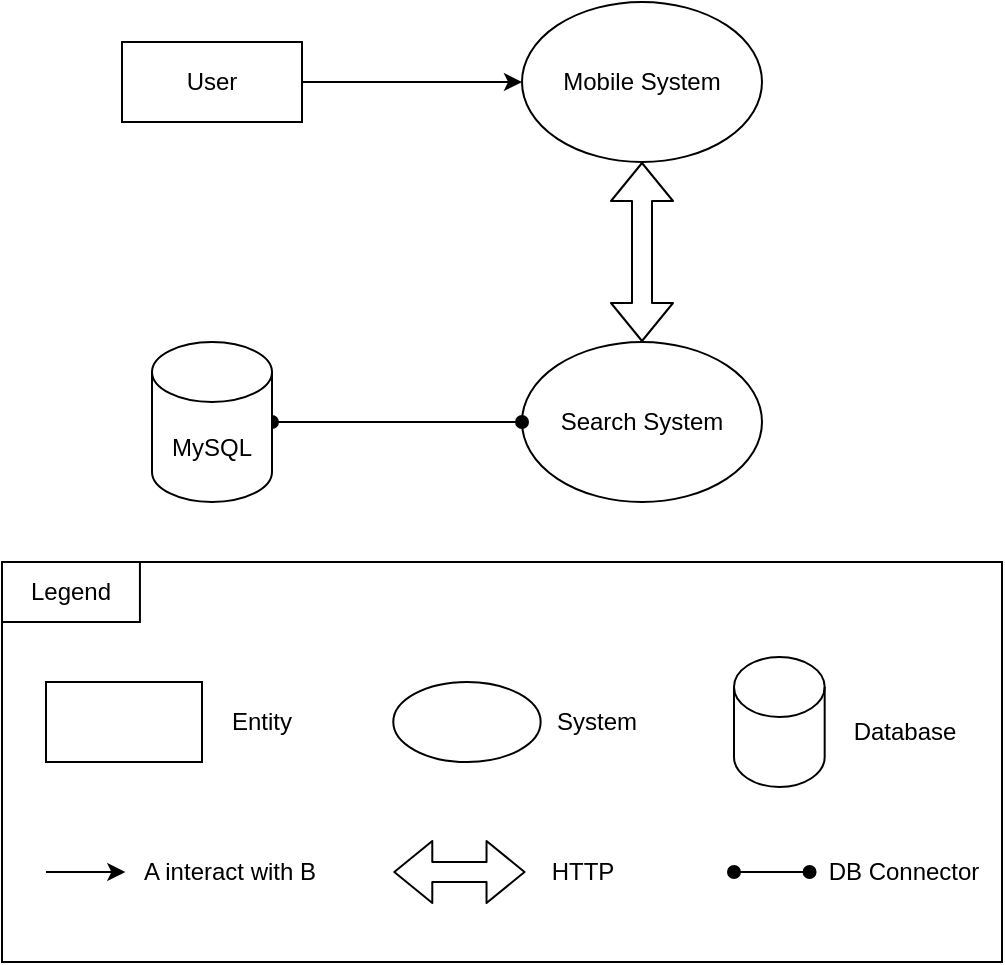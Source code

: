 <mxfile>
    <diagram id="XZtw1QwDSvXThvEGQwrH" name="Search User (Performance)">
        <mxGraphModel dx="863" dy="650" grid="0" gridSize="10" guides="0" tooltips="1" connect="1" arrows="1" fold="1" page="1" pageScale="1" pageWidth="850" pageHeight="1100" math="0" shadow="0">
            <root>
                <mxCell id="0"/>
                <mxCell id="1" parent="0"/>
                <mxCell id="6" style="edgeStyle=none;html=1;exitX=1;exitY=0.5;exitDx=0;exitDy=0;" parent="1" source="2" target="5" edge="1">
                    <mxGeometry relative="1" as="geometry"/>
                </mxCell>
                <mxCell id="2" value="User" style="rounded=0;whiteSpace=wrap;html=1;" parent="1" vertex="1">
                    <mxGeometry x="220" y="250" width="90" height="40" as="geometry"/>
                </mxCell>
                <mxCell id="9" style="edgeStyle=none;html=1;exitX=0.5;exitY=1;exitDx=0;exitDy=0;entryX=0.5;entryY=0;entryDx=0;entryDy=0;shape=flexArrow;startArrow=block;" parent="1" source="5" target="7" edge="1">
                    <mxGeometry relative="1" as="geometry"/>
                </mxCell>
                <mxCell id="5" value="Mobile System" style="ellipse;whiteSpace=wrap;html=1;" parent="1" vertex="1">
                    <mxGeometry x="420" y="230" width="120" height="80" as="geometry"/>
                </mxCell>
                <mxCell id="7" value="Search System" style="ellipse;whiteSpace=wrap;html=1;" parent="1" vertex="1">
                    <mxGeometry x="420" y="400" width="120" height="80" as="geometry"/>
                </mxCell>
                <mxCell id="11" style="edgeStyle=none;html=1;exitX=1;exitY=0.5;exitDx=0;exitDy=0;exitPerimeter=0;startArrow=oval;endArrow=oval;endFill=1;startFill=1;" parent="1" source="10" target="7" edge="1">
                    <mxGeometry relative="1" as="geometry"/>
                </mxCell>
                <mxCell id="10" value="MySQL" style="shape=cylinder3;whiteSpace=wrap;html=1;boundedLbl=1;backgroundOutline=1;size=15;" parent="1" vertex="1">
                    <mxGeometry x="235" y="400" width="60" height="80" as="geometry"/>
                </mxCell>
                <mxCell id="30" value="" style="group" parent="1" vertex="1" connectable="0">
                    <mxGeometry x="160" y="510" width="500" height="200" as="geometry"/>
                </mxCell>
                <mxCell id="13" value="" style="rounded=0;whiteSpace=wrap;html=1;container=0;" parent="30" vertex="1">
                    <mxGeometry width="500" height="200" as="geometry"/>
                </mxCell>
                <mxCell id="14" value="Legend" style="text;html=1;strokeColor=default;fillColor=none;align=center;verticalAlign=middle;whiteSpace=wrap;rounded=0;container=0;" parent="30" vertex="1">
                    <mxGeometry width="68.972" height="30" as="geometry"/>
                </mxCell>
                <mxCell id="15" value="" style="rounded=0;whiteSpace=wrap;html=1;strokeColor=default;container=0;" parent="30" vertex="1">
                    <mxGeometry x="22" y="60" width="78" height="40" as="geometry"/>
                </mxCell>
                <mxCell id="16" value="Entity" style="text;html=1;strokeColor=none;fillColor=none;align=center;verticalAlign=middle;whiteSpace=wrap;rounded=0;container=0;" parent="30" vertex="1">
                    <mxGeometry x="100" y="65" width="60" height="30" as="geometry"/>
                </mxCell>
                <mxCell id="17" value="A interact with B" style="text;html=1;strokeColor=none;fillColor=none;align=center;verticalAlign=middle;whiteSpace=wrap;rounded=0;container=0;" parent="30" vertex="1">
                    <mxGeometry x="61.669" y="140" width="103.906" height="30" as="geometry"/>
                </mxCell>
                <mxCell id="18" value="" style="endArrow=classic;html=1;" parent="30" target="17" edge="1">
                    <mxGeometry width="50" height="50" relative="1" as="geometry">
                        <mxPoint x="21.996" y="155" as="sourcePoint"/>
                        <mxPoint x="78.672" y="155" as="targetPoint"/>
                    </mxGeometry>
                </mxCell>
                <mxCell id="19" value="" style="endArrow=classic;startArrow=classic;html=1;shape=flexArrow;" parent="30" target="20" edge="1">
                    <mxGeometry width="50" height="50" relative="1" as="geometry">
                        <mxPoint x="195.645" y="155" as="sourcePoint"/>
                        <mxPoint x="120.077" y="155" as="targetPoint"/>
                    </mxGeometry>
                </mxCell>
                <mxCell id="20" value="HTTP" style="text;html=1;strokeColor=none;fillColor=none;align=center;verticalAlign=middle;whiteSpace=wrap;rounded=0;container=0;" parent="30" vertex="1">
                    <mxGeometry x="261.767" y="140" width="56.676" height="30" as="geometry"/>
                </mxCell>
                <mxCell id="21" value="" style="endArrow=oval;startArrow=oval;html=1;startFill=1;endFill=1;" parent="30" target="22" edge="1">
                    <mxGeometry width="50" height="50" relative="1" as="geometry">
                        <mxPoint x="365.999" y="155" as="sourcePoint"/>
                        <mxPoint x="309.323" y="155" as="targetPoint"/>
                    </mxGeometry>
                </mxCell>
                <mxCell id="22" value="DB Connector" style="text;html=1;strokeColor=none;fillColor=none;align=center;verticalAlign=middle;whiteSpace=wrap;rounded=0;container=0;" parent="30" vertex="1">
                    <mxGeometry x="403.783" y="140" width="94.46" height="30" as="geometry"/>
                </mxCell>
                <mxCell id="23" value="" style="shape=cylinder3;whiteSpace=wrap;html=1;boundedLbl=1;backgroundOutline=1;size=15;rounded=0;strokeColor=default;container=0;" parent="30" vertex="1">
                    <mxGeometry x="366.001" y="47.5" width="45.341" height="65" as="geometry"/>
                </mxCell>
                <mxCell id="24" value="Database" style="text;html=1;strokeColor=none;fillColor=none;align=center;verticalAlign=middle;whiteSpace=wrap;rounded=0;container=0;" parent="30" vertex="1">
                    <mxGeometry x="422.676" y="70" width="56.676" height="30" as="geometry"/>
                </mxCell>
                <mxCell id="27" value="" style="ellipse;whiteSpace=wrap;html=1;rounded=0;strokeColor=default;container=0;" parent="30" vertex="1">
                    <mxGeometry x="195.643" y="60" width="73.679" height="40" as="geometry"/>
                </mxCell>
                <mxCell id="28" value="System" style="text;html=1;strokeColor=none;fillColor=none;align=center;verticalAlign=middle;whiteSpace=wrap;rounded=0;container=0;" parent="30" vertex="1">
                    <mxGeometry x="269.322" y="65" width="56.676" height="30" as="geometry"/>
                </mxCell>
            </root>
        </mxGraphModel>
    </diagram>
    <diagram id="qfWGLHSQt6Hr2PxFRLV3" name="Chat (Performance)">
        <mxGraphModel dx="906" dy="682" grid="0" gridSize="10" guides="1" tooltips="1" connect="1" arrows="1" fold="1" page="1" pageScale="1" pageWidth="850" pageHeight="1100" math="0" shadow="0">
            <root>
                <mxCell id="0"/>
                <mxCell id="1" parent="0"/>
                <mxCell id="nfdZv90XNEua2hiSBVAx-1" style="edgeStyle=none;html=1;exitX=1;exitY=0.5;exitDx=0;exitDy=0;" parent="1" source="nfdZv90XNEua2hiSBVAx-2" target="nfdZv90XNEua2hiSBVAx-4" edge="1">
                    <mxGeometry relative="1" as="geometry"/>
                </mxCell>
                <mxCell id="nfdZv90XNEua2hiSBVAx-2" value="User" style="rounded=0;whiteSpace=wrap;html=1;" parent="1" vertex="1">
                    <mxGeometry x="175" y="80" width="90" height="40" as="geometry"/>
                </mxCell>
                <mxCell id="nfdZv90XNEua2hiSBVAx-4" value="Mobile System" style="ellipse;whiteSpace=wrap;html=1;" parent="1" vertex="1">
                    <mxGeometry x="360" y="60" width="120" height="80" as="geometry"/>
                </mxCell>
                <mxCell id="nfdZv90XNEua2hiSBVAx-5" value="Chat System" style="ellipse;whiteSpace=wrap;html=1;" parent="1" vertex="1">
                    <mxGeometry x="360" y="230" width="120" height="80" as="geometry"/>
                </mxCell>
                <mxCell id="nfdZv90XNEua2hiSBVAx-6" style="edgeStyle=none;html=1;exitX=1;exitY=0.5;exitDx=0;exitDy=0;exitPerimeter=0;startArrow=oval;endArrow=oval;endFill=1;startFill=1;" parent="1" source="nfdZv90XNEua2hiSBVAx-7" target="nfdZv90XNEua2hiSBVAx-5" edge="1">
                    <mxGeometry relative="1" as="geometry"/>
                </mxCell>
                <mxCell id="nfdZv90XNEua2hiSBVAx-7" value="MySQL" style="shape=cylinder3;whiteSpace=wrap;html=1;boundedLbl=1;backgroundOutline=1;size=15;" parent="1" vertex="1">
                    <mxGeometry x="220" y="230" width="60" height="80" as="geometry"/>
                </mxCell>
                <mxCell id="nfdZv90XNEua2hiSBVAx-8" value="" style="group" parent="1" vertex="1" connectable="0">
                    <mxGeometry x="180" y="360" width="500" height="200" as="geometry"/>
                </mxCell>
                <mxCell id="nfdZv90XNEua2hiSBVAx-9" value="" style="rounded=0;whiteSpace=wrap;html=1;container=0;" parent="nfdZv90XNEua2hiSBVAx-8" vertex="1">
                    <mxGeometry width="500" height="200" as="geometry"/>
                </mxCell>
                <mxCell id="nfdZv90XNEua2hiSBVAx-10" value="Legend" style="text;html=1;strokeColor=default;fillColor=none;align=center;verticalAlign=middle;whiteSpace=wrap;rounded=0;container=0;" parent="nfdZv90XNEua2hiSBVAx-8" vertex="1">
                    <mxGeometry width="68.972" height="30" as="geometry"/>
                </mxCell>
                <mxCell id="nfdZv90XNEua2hiSBVAx-11" value="" style="rounded=0;whiteSpace=wrap;html=1;strokeColor=default;container=0;" parent="nfdZv90XNEua2hiSBVAx-8" vertex="1">
                    <mxGeometry x="22" y="60" width="78" height="40" as="geometry"/>
                </mxCell>
                <mxCell id="nfdZv90XNEua2hiSBVAx-12" value="Entity" style="text;html=1;strokeColor=none;fillColor=none;align=center;verticalAlign=middle;whiteSpace=wrap;rounded=0;container=0;" parent="nfdZv90XNEua2hiSBVAx-8" vertex="1">
                    <mxGeometry x="100" y="65" width="60" height="30" as="geometry"/>
                </mxCell>
                <mxCell id="nfdZv90XNEua2hiSBVAx-13" value="A interact with B" style="text;html=1;strokeColor=none;fillColor=none;align=center;verticalAlign=middle;whiteSpace=wrap;rounded=0;container=0;" parent="nfdZv90XNEua2hiSBVAx-8" vertex="1">
                    <mxGeometry x="61.669" y="140" width="103.906" height="30" as="geometry"/>
                </mxCell>
                <mxCell id="nfdZv90XNEua2hiSBVAx-14" value="" style="endArrow=classic;html=1;" parent="nfdZv90XNEua2hiSBVAx-8" target="nfdZv90XNEua2hiSBVAx-13" edge="1">
                    <mxGeometry width="50" height="50" relative="1" as="geometry">
                        <mxPoint x="21.996" y="155" as="sourcePoint"/>
                        <mxPoint x="78.672" y="155" as="targetPoint"/>
                    </mxGeometry>
                </mxCell>
                <mxCell id="nfdZv90XNEua2hiSBVAx-16" value="Socket.io" style="text;html=1;strokeColor=none;fillColor=none;align=center;verticalAlign=middle;whiteSpace=wrap;rounded=0;container=0;" parent="nfdZv90XNEua2hiSBVAx-8" vertex="1">
                    <mxGeometry x="261.767" y="140" width="56.676" height="30" as="geometry"/>
                </mxCell>
                <mxCell id="nfdZv90XNEua2hiSBVAx-17" value="" style="endArrow=oval;startArrow=oval;html=1;startFill=1;endFill=1;" parent="nfdZv90XNEua2hiSBVAx-8" target="nfdZv90XNEua2hiSBVAx-18" edge="1">
                    <mxGeometry width="50" height="50" relative="1" as="geometry">
                        <mxPoint x="365.999" y="155" as="sourcePoint"/>
                        <mxPoint x="309.323" y="155" as="targetPoint"/>
                    </mxGeometry>
                </mxCell>
                <mxCell id="nfdZv90XNEua2hiSBVAx-18" value="DB Connector" style="text;html=1;strokeColor=none;fillColor=none;align=center;verticalAlign=middle;whiteSpace=wrap;rounded=0;container=0;" parent="nfdZv90XNEua2hiSBVAx-8" vertex="1">
                    <mxGeometry x="403.783" y="140" width="94.46" height="30" as="geometry"/>
                </mxCell>
                <mxCell id="nfdZv90XNEua2hiSBVAx-19" value="" style="shape=cylinder3;whiteSpace=wrap;html=1;boundedLbl=1;backgroundOutline=1;size=15;rounded=0;strokeColor=default;container=0;" parent="nfdZv90XNEua2hiSBVAx-8" vertex="1">
                    <mxGeometry x="366.001" y="47.5" width="45.341" height="65" as="geometry"/>
                </mxCell>
                <mxCell id="nfdZv90XNEua2hiSBVAx-20" value="Database" style="text;html=1;strokeColor=none;fillColor=none;align=center;verticalAlign=middle;whiteSpace=wrap;rounded=0;container=0;" parent="nfdZv90XNEua2hiSBVAx-8" vertex="1">
                    <mxGeometry x="422.676" y="70" width="56.676" height="30" as="geometry"/>
                </mxCell>
                <mxCell id="nfdZv90XNEua2hiSBVAx-21" value="" style="ellipse;whiteSpace=wrap;html=1;rounded=0;strokeColor=default;container=0;" parent="nfdZv90XNEua2hiSBVAx-8" vertex="1">
                    <mxGeometry x="195.643" y="60" width="73.679" height="40" as="geometry"/>
                </mxCell>
                <mxCell id="nfdZv90XNEua2hiSBVAx-22" value="System" style="text;html=1;strokeColor=none;fillColor=none;align=center;verticalAlign=middle;whiteSpace=wrap;rounded=0;container=0;" parent="nfdZv90XNEua2hiSBVAx-8" vertex="1">
                    <mxGeometry x="269.322" y="65" width="56.676" height="30" as="geometry"/>
                </mxCell>
                <mxCell id="iXaG5JbE-hB_cTkM6QvQ-5" value="" style="endArrow=classic;html=1;entryX=0.461;entryY=-0.004;entryDx=0;entryDy=0;entryPerimeter=0;" parent="nfdZv90XNEua2hiSBVAx-8" edge="1">
                    <mxGeometry width="50" height="50" relative="1" as="geometry">
                        <mxPoint x="261.77" y="159.67" as="sourcePoint"/>
                        <mxPoint x="193.81" y="159.67" as="targetPoint"/>
                    </mxGeometry>
                </mxCell>
                <mxCell id="iXaG5JbE-hB_cTkM6QvQ-6" value="" style="endArrow=none;html=1;endFill=0;startArrow=classic;startFill=1;entryX=0.567;entryY=-0.012;entryDx=0;entryDy=0;entryPerimeter=0;exitX=-0.066;exitY=0.3;exitDx=0;exitDy=0;exitPerimeter=0;" parent="nfdZv90XNEua2hiSBVAx-8" source="nfdZv90XNEua2hiSBVAx-16" edge="1">
                    <mxGeometry width="50" height="50" relative="1" as="geometry">
                        <mxPoint x="257.01" y="150.31" as="sourcePoint"/>
                        <mxPoint x="191.77" y="149.67" as="targetPoint"/>
                        <Array as="points">
                            <mxPoint x="209.39" y="149.67"/>
                        </Array>
                    </mxGeometry>
                </mxCell>
                <mxCell id="nfdZv90XNEua2hiSBVAx-23" style="edgeStyle=none;html=1;exitX=0;exitY=0.5;exitDx=0;exitDy=0;entryX=1;entryY=0.5;entryDx=0;entryDy=0;" parent="1" source="nfdZv90XNEua2hiSBVAx-24" target="nfdZv90XNEua2hiSBVAx-4" edge="1">
                    <mxGeometry relative="1" as="geometry">
                        <mxPoint x="765" y="100" as="targetPoint"/>
                    </mxGeometry>
                </mxCell>
                <mxCell id="nfdZv90XNEua2hiSBVAx-24" value="User" style="rounded=0;whiteSpace=wrap;html=1;" parent="1" vertex="1">
                    <mxGeometry x="580" y="80" width="90" height="40" as="geometry"/>
                </mxCell>
                <mxCell id="dIO-bamwLIvWyfaEk9ae-1" value="" style="rounded=0;whiteSpace=wrap;html=1;strokeColor=default;dashed=1;" parent="1" vertex="1">
                    <mxGeometry x="225" y="660" width="370" height="230" as="geometry"/>
                </mxCell>
                <mxCell id="dIO-bamwLIvWyfaEk9ae-2" value="Chat System" style="text;html=1;strokeColor=default;fillColor=none;align=center;verticalAlign=middle;whiteSpace=wrap;rounded=0;" parent="1" vertex="1">
                    <mxGeometry x="225" y="660" width="110" height="30" as="geometry"/>
                </mxCell>
                <mxCell id="9HCrFdb1fYrewuC1gWVT-1" style="edgeStyle=none;html=1;exitX=0.5;exitY=1;exitDx=0;exitDy=0;entryX=0.5;entryY=0;entryDx=0;entryDy=0;startArrow=none;startFill=0;endArrow=blockThin;endFill=1;" parent="1" source="PEk9jSZ8Dcxl5CuNu6pI-1" target="PEk9jSZ8Dcxl5CuNu6pI-3" edge="1">
                    <mxGeometry relative="1" as="geometry"/>
                </mxCell>
                <mxCell id="PEk9jSZ8Dcxl5CuNu6pI-1" value="Receive Partner" style="ellipse;whiteSpace=wrap;html=1;strokeColor=default;" parent="1" vertex="1">
                    <mxGeometry x="372.5" y="715" width="95" height="50" as="geometry"/>
                </mxCell>
                <mxCell id="9HCrFdb1fYrewuC1gWVT-2" style="edgeStyle=none;html=1;exitX=0;exitY=0.5;exitDx=0;exitDy=0;startArrow=none;startFill=0;endArrow=block;endFill=1;" parent="1" source="PEk9jSZ8Dcxl5CuNu6pI-3" target="PEk9jSZ8Dcxl5CuNu6pI-4" edge="1">
                    <mxGeometry relative="1" as="geometry"/>
                </mxCell>
                <mxCell id="iXaG5JbE-hB_cTkM6QvQ-10" style="edgeStyle=none;html=1;exitX=1;exitY=0.5;exitDx=0;exitDy=0;startArrow=none;startFill=0;endArrow=classic;endFill=1;" parent="1" source="PEk9jSZ8Dcxl5CuNu6pI-3" target="iXaG5JbE-hB_cTkM6QvQ-9" edge="1">
                    <mxGeometry relative="1" as="geometry"/>
                </mxCell>
                <mxCell id="PEk9jSZ8Dcxl5CuNu6pI-3" value="Socket" style="ellipse;whiteSpace=wrap;html=1;strokeColor=default;" parent="1" vertex="1">
                    <mxGeometry x="380" y="810" width="80" height="50" as="geometry"/>
                </mxCell>
                <mxCell id="PEk9jSZ8Dcxl5CuNu6pI-7" style="edgeStyle=none;html=1;exitX=0;exitY=0.5;exitDx=0;exitDy=0;startArrow=oval;startFill=1;endArrow=oval;endFill=1;" parent="1" source="PEk9jSZ8Dcxl5CuNu6pI-4" edge="1">
                    <mxGeometry relative="1" as="geometry">
                        <mxPoint x="195" y="850" as="targetPoint"/>
                    </mxGeometry>
                </mxCell>
                <mxCell id="PEk9jSZ8Dcxl5CuNu6pI-4" value="Store Partner" style="ellipse;whiteSpace=wrap;html=1;strokeColor=default;" parent="1" vertex="1">
                    <mxGeometry x="245" y="810" width="90" height="50" as="geometry"/>
                </mxCell>
                <mxCell id="iXaG5JbE-hB_cTkM6QvQ-3" value="" style="endArrow=classic;html=1;exitX=0.444;exitY=1.004;exitDx=0;exitDy=0;exitPerimeter=0;entryX=0.461;entryY=-0.004;entryDx=0;entryDy=0;entryPerimeter=0;" parent="1" source="nfdZv90XNEua2hiSBVAx-4" target="nfdZv90XNEua2hiSBVAx-5" edge="1">
                    <mxGeometry width="50" height="50" relative="1" as="geometry">
                        <mxPoint x="390" y="340" as="sourcePoint"/>
                        <mxPoint x="440" y="290" as="targetPoint"/>
                    </mxGeometry>
                </mxCell>
                <mxCell id="iXaG5JbE-hB_cTkM6QvQ-4" value="" style="endArrow=none;html=1;exitX=0.55;exitY=0.996;exitDx=0;exitDy=0;exitPerimeter=0;endFill=0;startArrow=classic;startFill=1;entryX=0.567;entryY=-0.012;entryDx=0;entryDy=0;entryPerimeter=0;" parent="1" source="nfdZv90XNEua2hiSBVAx-4" target="nfdZv90XNEua2hiSBVAx-5" edge="1">
                    <mxGeometry width="50" height="50" relative="1" as="geometry">
                        <mxPoint x="417.28" y="148.32" as="sourcePoint"/>
                        <mxPoint x="426" y="220" as="targetPoint"/>
                    </mxGeometry>
                </mxCell>
                <mxCell id="iXaG5JbE-hB_cTkM6QvQ-8" value="" style="endArrow=classic;html=1;entryX=0.5;entryY=0;entryDx=0;entryDy=0;" parent="1" target="PEk9jSZ8Dcxl5CuNu6pI-1" edge="1">
                    <mxGeometry width="50" height="50" relative="1" as="geometry">
                        <mxPoint x="420" y="630" as="sourcePoint"/>
                        <mxPoint x="385" y="670" as="targetPoint"/>
                    </mxGeometry>
                </mxCell>
                <mxCell id="iXaG5JbE-hB_cTkM6QvQ-11" style="edgeStyle=none;html=1;exitX=0.5;exitY=0;exitDx=0;exitDy=0;startArrow=none;startFill=0;endArrow=classic;endFill=1;" parent="1" source="iXaG5JbE-hB_cTkM6QvQ-9" edge="1">
                    <mxGeometry relative="1" as="geometry">
                        <mxPoint x="540" y="630" as="targetPoint"/>
                    </mxGeometry>
                </mxCell>
                <mxCell id="iXaG5JbE-hB_cTkM6QvQ-9" value="Send Partner" style="ellipse;whiteSpace=wrap;html=1;strokeColor=default;" parent="1" vertex="1">
                    <mxGeometry x="495" y="810" width="90" height="50" as="geometry"/>
                </mxCell>
                <mxCell id="iXaG5JbE-hB_cTkM6QvQ-14" value="" style="rounded=0;whiteSpace=wrap;html=1;container=0;" parent="1" vertex="1">
                    <mxGeometry x="175" y="910" width="500" height="130" as="geometry"/>
                </mxCell>
                <mxCell id="iXaG5JbE-hB_cTkM6QvQ-15" value="Legend" style="text;html=1;strokeColor=default;fillColor=none;align=center;verticalAlign=middle;whiteSpace=wrap;rounded=0;container=0;" parent="1" vertex="1">
                    <mxGeometry x="175" y="910" width="68.972" height="30" as="geometry"/>
                </mxCell>
                <mxCell id="iXaG5JbE-hB_cTkM6QvQ-18" value="A interact with B" style="text;html=1;strokeColor=none;fillColor=none;align=center;verticalAlign=middle;whiteSpace=wrap;rounded=0;container=0;" parent="1" vertex="1">
                    <mxGeometry x="387.669" y="975" width="103.906" height="30" as="geometry"/>
                </mxCell>
                <mxCell id="iXaG5JbE-hB_cTkM6QvQ-19" value="" style="endArrow=classic;html=1;" parent="1" target="iXaG5JbE-hB_cTkM6QvQ-18" edge="1">
                    <mxGeometry width="50" height="50" relative="1" as="geometry">
                        <mxPoint x="347.996" y="990" as="sourcePoint"/>
                        <mxPoint x="404.672" y="990" as="targetPoint"/>
                    </mxGeometry>
                </mxCell>
                <mxCell id="iXaG5JbE-hB_cTkM6QvQ-21" value="" style="endArrow=oval;startArrow=oval;html=1;startFill=1;endFill=1;" parent="1" target="iXaG5JbE-hB_cTkM6QvQ-22" edge="1">
                    <mxGeometry width="50" height="50" relative="1" as="geometry">
                        <mxPoint x="514.999" y="990" as="sourcePoint"/>
                        <mxPoint x="458.323" y="990" as="targetPoint"/>
                    </mxGeometry>
                </mxCell>
                <mxCell id="iXaG5JbE-hB_cTkM6QvQ-22" value="DB Connector" style="text;html=1;strokeColor=none;fillColor=none;align=center;verticalAlign=middle;whiteSpace=wrap;rounded=0;container=0;" parent="1" vertex="1">
                    <mxGeometry x="552.783" y="975" width="94.46" height="30" as="geometry"/>
                </mxCell>
                <mxCell id="iXaG5JbE-hB_cTkM6QvQ-25" value="" style="ellipse;whiteSpace=wrap;html=1;rounded=0;strokeColor=default;container=0;" parent="1" vertex="1">
                    <mxGeometry x="195.003" y="970" width="73.679" height="40" as="geometry"/>
                </mxCell>
                <mxCell id="iXaG5JbE-hB_cTkM6QvQ-26" value="Process" style="text;html=1;strokeColor=none;fillColor=none;align=center;verticalAlign=middle;whiteSpace=wrap;rounded=0;container=0;" parent="1" vertex="1">
                    <mxGeometry x="268.682" y="975" width="56.676" height="30" as="geometry"/>
                </mxCell>
            </root>
        </mxGraphModel>
    </diagram>
    <diagram id="U_L3nOPzshEpgX5K7CYZ" name="Sign in (Security)">
        <mxGraphModel dx="906" dy="682" grid="0" gridSize="10" guides="1" tooltips="1" connect="1" arrows="1" fold="1" page="1" pageScale="1" pageWidth="850" pageHeight="1100" math="0" shadow="0">
            <root>
                <mxCell id="0"/>
                <mxCell id="1" parent="0"/>
                <mxCell id="YJXIVyQnSXZ6xvs9RE19-25" value="" style="rounded=0;whiteSpace=wrap;html=1;dashed=1;" parent="1" vertex="1">
                    <mxGeometry x="210" y="670" width="350" height="150" as="geometry"/>
                </mxCell>
                <mxCell id="6klq_WFjtzj0Y-9j99Yp-1" style="edgeStyle=none;html=1;exitX=1;exitY=0.5;exitDx=0;exitDy=0;entryX=0;entryY=0.5;entryDx=0;entryDy=0;" parent="1" source="6klq_WFjtzj0Y-9j99Yp-2" target="6klq_WFjtzj0Y-9j99Yp-3" edge="1">
                    <mxGeometry relative="1" as="geometry"/>
                </mxCell>
                <mxCell id="6klq_WFjtzj0Y-9j99Yp-2" value="User" style="rounded=0;whiteSpace=wrap;html=1;" parent="1" vertex="1">
                    <mxGeometry x="170" y="30" width="90" height="40" as="geometry"/>
                </mxCell>
                <mxCell id="6klq_WFjtzj0Y-9j99Yp-3" value="Mobile System" style="ellipse;whiteSpace=wrap;html=1;" parent="1" vertex="1">
                    <mxGeometry x="326.5" y="10" width="120" height="80" as="geometry"/>
                </mxCell>
                <mxCell id="6klq_WFjtzj0Y-9j99Yp-4" value="Login System" style="ellipse;whiteSpace=wrap;html=1;" parent="1" vertex="1">
                    <mxGeometry x="326.5" y="180" width="120" height="80" as="geometry"/>
                </mxCell>
                <mxCell id="6klq_WFjtzj0Y-9j99Yp-5" style="edgeStyle=none;html=1;exitX=1;exitY=0.5;exitDx=0;exitDy=0;exitPerimeter=0;startArrow=oval;endArrow=oval;endFill=1;startFill=1;entryX=0;entryY=0.5;entryDx=0;entryDy=0;" parent="1" source="6klq_WFjtzj0Y-9j99Yp-6" target="6klq_WFjtzj0Y-9j99Yp-4" edge="1">
                    <mxGeometry relative="1" as="geometry">
                        <mxPoint x="586.5" y="180" as="targetPoint"/>
                    </mxGeometry>
                </mxCell>
                <mxCell id="6klq_WFjtzj0Y-9j99Yp-6" value="MySQL" style="shape=cylinder3;whiteSpace=wrap;html=1;boundedLbl=1;backgroundOutline=1;size=15;" parent="1" vertex="1">
                    <mxGeometry x="170" y="180" width="60" height="80" as="geometry"/>
                </mxCell>
                <mxCell id="6klq_WFjtzj0Y-9j99Yp-7" value="" style="group" parent="1" vertex="1" connectable="0">
                    <mxGeometry x="160" y="300" width="500" height="200" as="geometry"/>
                </mxCell>
                <mxCell id="6klq_WFjtzj0Y-9j99Yp-8" value="" style="rounded=0;whiteSpace=wrap;html=1;container=0;" parent="6klq_WFjtzj0Y-9j99Yp-7" vertex="1">
                    <mxGeometry width="500" height="200" as="geometry"/>
                </mxCell>
                <mxCell id="6klq_WFjtzj0Y-9j99Yp-9" value="Legend" style="text;html=1;strokeColor=default;fillColor=none;align=center;verticalAlign=middle;whiteSpace=wrap;rounded=0;container=0;" parent="6klq_WFjtzj0Y-9j99Yp-7" vertex="1">
                    <mxGeometry width="68.972" height="30" as="geometry"/>
                </mxCell>
                <mxCell id="6klq_WFjtzj0Y-9j99Yp-10" value="" style="rounded=0;whiteSpace=wrap;html=1;strokeColor=default;container=0;" parent="6klq_WFjtzj0Y-9j99Yp-7" vertex="1">
                    <mxGeometry x="22" y="60" width="78" height="40" as="geometry"/>
                </mxCell>
                <mxCell id="6klq_WFjtzj0Y-9j99Yp-11" value="Entity" style="text;html=1;strokeColor=none;fillColor=none;align=center;verticalAlign=middle;whiteSpace=wrap;rounded=0;container=0;" parent="6klq_WFjtzj0Y-9j99Yp-7" vertex="1">
                    <mxGeometry x="100" y="65" width="60" height="30" as="geometry"/>
                </mxCell>
                <mxCell id="6klq_WFjtzj0Y-9j99Yp-12" value="A interact with B" style="text;html=1;strokeColor=none;fillColor=none;align=center;verticalAlign=middle;whiteSpace=wrap;rounded=0;container=0;" parent="6klq_WFjtzj0Y-9j99Yp-7" vertex="1">
                    <mxGeometry x="61.669" y="140" width="103.906" height="30" as="geometry"/>
                </mxCell>
                <mxCell id="6klq_WFjtzj0Y-9j99Yp-13" value="" style="endArrow=classic;html=1;" parent="6klq_WFjtzj0Y-9j99Yp-7" target="6klq_WFjtzj0Y-9j99Yp-12" edge="1">
                    <mxGeometry width="50" height="50" relative="1" as="geometry">
                        <mxPoint x="21.996" y="155" as="sourcePoint"/>
                        <mxPoint x="78.672" y="155" as="targetPoint"/>
                    </mxGeometry>
                </mxCell>
                <mxCell id="6klq_WFjtzj0Y-9j99Yp-14" value="" style="endArrow=diamondThin;startArrow=diamondThin;html=1;startFill=0;endFill=0;shape=flexArrow;" parent="6klq_WFjtzj0Y-9j99Yp-7" target="6klq_WFjtzj0Y-9j99Yp-15" edge="1">
                    <mxGeometry width="50" height="50" relative="1" as="geometry">
                        <mxPoint x="195.645" y="155" as="sourcePoint"/>
                        <mxPoint x="120.077" y="155" as="targetPoint"/>
                    </mxGeometry>
                </mxCell>
                <mxCell id="6klq_WFjtzj0Y-9j99Yp-15" value="HTTP" style="text;html=1;strokeColor=none;fillColor=none;align=center;verticalAlign=middle;whiteSpace=wrap;rounded=0;container=0;" parent="6klq_WFjtzj0Y-9j99Yp-7" vertex="1">
                    <mxGeometry x="261.767" y="140" width="56.676" height="30" as="geometry"/>
                </mxCell>
                <mxCell id="6klq_WFjtzj0Y-9j99Yp-16" value="" style="endArrow=oval;startArrow=oval;html=1;startFill=1;endFill=1;" parent="6klq_WFjtzj0Y-9j99Yp-7" target="6klq_WFjtzj0Y-9j99Yp-17" edge="1">
                    <mxGeometry width="50" height="50" relative="1" as="geometry">
                        <mxPoint x="365.999" y="155" as="sourcePoint"/>
                        <mxPoint x="309.323" y="155" as="targetPoint"/>
                    </mxGeometry>
                </mxCell>
                <mxCell id="6klq_WFjtzj0Y-9j99Yp-17" value="DB Connector" style="text;html=1;strokeColor=none;fillColor=none;align=center;verticalAlign=middle;whiteSpace=wrap;rounded=0;container=0;" parent="6klq_WFjtzj0Y-9j99Yp-7" vertex="1">
                    <mxGeometry x="403.783" y="140" width="94.46" height="30" as="geometry"/>
                </mxCell>
                <mxCell id="6klq_WFjtzj0Y-9j99Yp-18" value="" style="shape=cylinder3;whiteSpace=wrap;html=1;boundedLbl=1;backgroundOutline=1;size=15;rounded=0;strokeColor=default;container=0;" parent="6klq_WFjtzj0Y-9j99Yp-7" vertex="1">
                    <mxGeometry x="366.001" y="47.5" width="45.341" height="65" as="geometry"/>
                </mxCell>
                <mxCell id="6klq_WFjtzj0Y-9j99Yp-19" value="Database" style="text;html=1;strokeColor=none;fillColor=none;align=center;verticalAlign=middle;whiteSpace=wrap;rounded=0;container=0;" parent="6klq_WFjtzj0Y-9j99Yp-7" vertex="1">
                    <mxGeometry x="422.676" y="70" width="56.676" height="30" as="geometry"/>
                </mxCell>
                <mxCell id="6klq_WFjtzj0Y-9j99Yp-20" value="" style="ellipse;whiteSpace=wrap;html=1;rounded=0;strokeColor=default;container=0;" parent="6klq_WFjtzj0Y-9j99Yp-7" vertex="1">
                    <mxGeometry x="195.643" y="60" width="73.679" height="40" as="geometry"/>
                </mxCell>
                <mxCell id="6klq_WFjtzj0Y-9j99Yp-21" value="System" style="text;html=1;strokeColor=none;fillColor=none;align=center;verticalAlign=middle;whiteSpace=wrap;rounded=0;container=0;" parent="6klq_WFjtzj0Y-9j99Yp-7" vertex="1">
                    <mxGeometry x="269.322" y="65" width="56.676" height="30" as="geometry"/>
                </mxCell>
                <mxCell id="6klq_WFjtzj0Y-9j99Yp-24" style="edgeStyle=none;html=1;startArrow=diamondThin;exitX=0.5;exitY=1;exitDx=0;exitDy=0;endArrow=diamondThin;endFill=0;startFill=0;shape=flexArrow;entryX=0.5;entryY=0;entryDx=0;entryDy=0;" parent="1" source="6klq_WFjtzj0Y-9j99Yp-3" target="6klq_WFjtzj0Y-9j99Yp-4" edge="1">
                    <mxGeometry relative="1" as="geometry">
                        <mxPoint x="396.5" y="90" as="sourcePoint"/>
                        <mxPoint x="488.5" y="130" as="targetPoint"/>
                    </mxGeometry>
                </mxCell>
                <mxCell id="YJXIVyQnSXZ6xvs9RE19-26" value="Login System" style="text;html=1;strokeColor=default;fillColor=none;align=center;verticalAlign=middle;whiteSpace=wrap;rounded=0;" parent="1" vertex="1">
                    <mxGeometry x="210" y="670" width="90" height="30" as="geometry"/>
                </mxCell>
                <mxCell id="YJXIVyQnSXZ6xvs9RE19-28" value="Authentication" style="ellipse;whiteSpace=wrap;html=1;strokeColor=default;" parent="1" vertex="1">
                    <mxGeometry x="419" y="730" width="101" height="60" as="geometry"/>
                </mxCell>
                <mxCell id="bDRfjrmT6zNbPW8Ehvxu-3" style="edgeStyle=none;html=1;exitX=1;exitY=0.5;exitDx=0;exitDy=0;entryX=0;entryY=0.5;entryDx=0;entryDy=0;startArrow=none;startFill=0;endArrow=block;endFill=1;" parent="1" source="bKR0vN4J91xmEnQRHu9O-1" target="YJXIVyQnSXZ6xvs9RE19-28" edge="1">
                    <mxGeometry relative="1" as="geometry">
                        <mxPoint x="360" y="760" as="sourcePoint"/>
                    </mxGeometry>
                </mxCell>
                <mxCell id="bDRfjrmT6zNbPW8Ehvxu-2" value="" style="endArrow=oval;html=1;entryX=0;entryY=0.5;entryDx=0;entryDy=0;endFill=1;startArrow=oval;startFill=1;" parent="1" target="bKR0vN4J91xmEnQRHu9O-1" edge="1">
                    <mxGeometry width="50" height="50" relative="1" as="geometry">
                        <mxPoint x="167" y="760" as="sourcePoint"/>
                        <mxPoint x="250" y="760" as="targetPoint"/>
                    </mxGeometry>
                </mxCell>
                <mxCell id="bDRfjrmT6zNbPW8Ehvxu-4" value="" style="endArrow=classic;startArrow=classic;html=1;exitX=0.5;exitY=0;exitDx=0;exitDy=0;shape=flexArrow;" parent="1" source="YJXIVyQnSXZ6xvs9RE19-28" edge="1">
                    <mxGeometry width="50" height="50" relative="1" as="geometry">
                        <mxPoint x="400" y="670" as="sourcePoint"/>
                        <mxPoint x="470" y="620" as="targetPoint"/>
                    </mxGeometry>
                </mxCell>
                <mxCell id="bKR0vN4J91xmEnQRHu9O-1" value="Check Account in&amp;nbsp; &amp;nbsp;DB" style="shape=hexagon;perimeter=hexagonPerimeter2;whiteSpace=wrap;html=1;fixedSize=1;strokeColor=default;" parent="1" vertex="1">
                    <mxGeometry x="240" y="720" width="120" height="80" as="geometry"/>
                </mxCell>
                <mxCell id="bKR0vN4J91xmEnQRHu9O-4" value="" style="group" parent="1" vertex="1" connectable="0">
                    <mxGeometry x="160" y="854" width="448" height="160" as="geometry"/>
                </mxCell>
                <mxCell id="bDRfjrmT6zNbPW8Ehvxu-7" value="" style="rounded=0;whiteSpace=wrap;html=1;container=0;" parent="bKR0vN4J91xmEnQRHu9O-4" vertex="1">
                    <mxGeometry width="448" height="160" as="geometry"/>
                </mxCell>
                <mxCell id="bDRfjrmT6zNbPW8Ehvxu-8" value="Legend" style="text;html=1;strokeColor=default;fillColor=none;align=center;verticalAlign=middle;whiteSpace=wrap;rounded=0;container=0;" parent="bKR0vN4J91xmEnQRHu9O-4" vertex="1">
                    <mxGeometry width="61.799" height="30" as="geometry"/>
                </mxCell>
                <mxCell id="bDRfjrmT6zNbPW8Ehvxu-11" value="A interact with B" style="text;html=1;strokeColor=none;fillColor=none;align=center;verticalAlign=middle;whiteSpace=wrap;rounded=0;container=0;" parent="bKR0vN4J91xmEnQRHu9O-4" vertex="1">
                    <mxGeometry x="97.35" y="120" width="93.1" height="30" as="geometry"/>
                </mxCell>
                <mxCell id="bDRfjrmT6zNbPW8Ehvxu-12" value="" style="endArrow=classic;html=1;" parent="bKR0vN4J91xmEnQRHu9O-4" target="bDRfjrmT6zNbPW8Ehvxu-11" edge="1">
                    <mxGeometry width="50" height="50" relative="1" as="geometry">
                        <mxPoint x="61.803" y="135" as="sourcePoint"/>
                        <mxPoint x="112.584" y="135" as="targetPoint"/>
                    </mxGeometry>
                </mxCell>
                <mxCell id="bDRfjrmT6zNbPW8Ehvxu-13" value="" style="endArrow=diamondThin;startArrow=diamondThin;html=1;startFill=0;endFill=0;shape=flexArrow;" parent="bKR0vN4J91xmEnQRHu9O-4" target="bDRfjrmT6zNbPW8Ehvxu-14" edge="1">
                    <mxGeometry width="50" height="50" relative="1" as="geometry">
                        <mxPoint x="322.556" y="72.5" as="sourcePoint"/>
                        <mxPoint x="254.847" y="72.5" as="targetPoint"/>
                    </mxGeometry>
                </mxCell>
                <mxCell id="bDRfjrmT6zNbPW8Ehvxu-14" value="HTTP" style="text;html=1;strokeColor=none;fillColor=none;align=center;verticalAlign=middle;whiteSpace=wrap;rounded=0;container=0;" parent="bKR0vN4J91xmEnQRHu9O-4" vertex="1">
                    <mxGeometry x="381.801" y="57.5" width="50.782" height="30" as="geometry"/>
                </mxCell>
                <mxCell id="bDRfjrmT6zNbPW8Ehvxu-15" value="" style="endArrow=oval;startArrow=oval;html=1;startFill=1;endFill=1;" parent="bKR0vN4J91xmEnQRHu9O-4" target="bDRfjrmT6zNbPW8Ehvxu-16" edge="1">
                    <mxGeometry width="50" height="50" relative="1" as="geometry">
                        <mxPoint x="244.947" y="135" as="sourcePoint"/>
                        <mxPoint x="194.166" y="135" as="targetPoint"/>
                    </mxGeometry>
                </mxCell>
                <mxCell id="bDRfjrmT6zNbPW8Ehvxu-16" value="DB Connector" style="text;html=1;strokeColor=none;fillColor=none;align=center;verticalAlign=middle;whiteSpace=wrap;rounded=0;container=0;" parent="bKR0vN4J91xmEnQRHu9O-4" vertex="1">
                    <mxGeometry x="278.802" y="120" width="84.636" height="30" as="geometry"/>
                </mxCell>
                <mxCell id="bDRfjrmT6zNbPW8Ehvxu-19" value="" style="ellipse;whiteSpace=wrap;html=1;rounded=0;strokeColor=default;container=0;" parent="bKR0vN4J91xmEnQRHu9O-4" vertex="1">
                    <mxGeometry x="20.987" y="52.5" width="66.016" height="40" as="geometry"/>
                </mxCell>
                <mxCell id="bDRfjrmT6zNbPW8Ehvxu-20" value="Process" style="text;html=1;strokeColor=none;fillColor=none;align=center;verticalAlign=middle;whiteSpace=wrap;rounded=0;container=0;" parent="bKR0vN4J91xmEnQRHu9O-4" vertex="1">
                    <mxGeometry x="87.003" y="57.5" width="50.782" height="30" as="geometry"/>
                </mxCell>
                <mxCell id="bKR0vN4J91xmEnQRHu9O-2" value="" style="shape=hexagon;perimeter=hexagonPerimeter2;whiteSpace=wrap;html=1;fixedSize=1;strokeColor=default;" parent="bKR0vN4J91xmEnQRHu9O-4" vertex="1">
                    <mxGeometry x="172.928" y="50" width="71.68" height="45" as="geometry"/>
                </mxCell>
                <mxCell id="bKR0vN4J91xmEnQRHu9O-3" value="Logic" style="text;html=1;strokeColor=none;fillColor=none;align=center;verticalAlign=middle;whiteSpace=wrap;rounded=0;" parent="bKR0vN4J91xmEnQRHu9O-4" vertex="1">
                    <mxGeometry x="244.608" y="57.5" width="53.76" height="30" as="geometry"/>
                </mxCell>
                <mxCell id="bKR0vN4J91xmEnQRHu9O-5" value="" style="endArrow=classic;html=1;entryX=1;entryY=0.5;entryDx=0;entryDy=0;exitX=0;exitY=0.5;exitDx=0;exitDy=0;" parent="1" source="bKR0vN4J91xmEnQRHu9O-6" target="6klq_WFjtzj0Y-9j99Yp-4" edge="1">
                    <mxGeometry width="50" height="50" relative="1" as="geometry">
                        <mxPoint x="528.5" y="220" as="sourcePoint"/>
                        <mxPoint x="358.5" y="200" as="targetPoint"/>
                    </mxGeometry>
                </mxCell>
                <mxCell id="bKR0vN4J91xmEnQRHu9O-6" value="Email Verification API" style="rounded=0;whiteSpace=wrap;html=1;strokeColor=default;" parent="1" vertex="1">
                    <mxGeometry x="500" y="195" width="150" height="50" as="geometry"/>
                </mxCell>
                <mxCell id="bKR0vN4J91xmEnQRHu9O-7" value="" style="endArrow=classic;html=1;entryX=1;entryY=0.5;entryDx=0;entryDy=0;" parent="1" target="YJXIVyQnSXZ6xvs9RE19-28" edge="1">
                    <mxGeometry width="50" height="50" relative="1" as="geometry">
                        <mxPoint x="603" y="790" as="sourcePoint"/>
                        <mxPoint x="420" y="870" as="targetPoint"/>
                    </mxGeometry>
                </mxCell>
            </root>
        </mxGraphModel>
    </diagram>
    <diagram id="WgauvoF78wuSx7PiPiyh" name="Sign Up (Security)">
        <mxGraphModel dx="906" dy="682" grid="0" gridSize="10" guides="1" tooltips="1" connect="1" arrows="1" fold="1" page="1" pageScale="1" pageWidth="850" pageHeight="1100" math="0" shadow="0">
            <root>
                <mxCell id="0"/>
                <mxCell id="1" parent="0"/>
                <mxCell id="wVjH6AehZhU4VnvMXDHV-1" value="" style="rounded=0;whiteSpace=wrap;html=1;dashed=1;" parent="1" vertex="1">
                    <mxGeometry x="230" y="680" width="340" height="150" as="geometry"/>
                </mxCell>
                <mxCell id="wVjH6AehZhU4VnvMXDHV-2" style="edgeStyle=none;html=1;exitX=1;exitY=0.5;exitDx=0;exitDy=0;entryX=0;entryY=0.5;entryDx=0;entryDy=0;" parent="1" source="wVjH6AehZhU4VnvMXDHV-3" target="wVjH6AehZhU4VnvMXDHV-4" edge="1">
                    <mxGeometry relative="1" as="geometry"/>
                </mxCell>
                <mxCell id="wVjH6AehZhU4VnvMXDHV-3" value="User" style="rounded=0;whiteSpace=wrap;html=1;" parent="1" vertex="1">
                    <mxGeometry x="271.75" y="30" width="90" height="40" as="geometry"/>
                </mxCell>
                <mxCell id="wVjH6AehZhU4VnvMXDHV-4" value="Mobile System" style="ellipse;whiteSpace=wrap;html=1;" parent="1" vertex="1">
                    <mxGeometry x="428.25" y="10" width="120" height="80" as="geometry"/>
                </mxCell>
                <mxCell id="wVjH6AehZhU4VnvMXDHV-5" value="Register System" style="ellipse;whiteSpace=wrap;html=1;" parent="1" vertex="1">
                    <mxGeometry x="428.25" y="180" width="120" height="80" as="geometry"/>
                </mxCell>
                <mxCell id="wVjH6AehZhU4VnvMXDHV-6" style="edgeStyle=none;html=1;exitX=1;exitY=0.5;exitDx=0;exitDy=0;exitPerimeter=0;startArrow=oval;endArrow=oval;endFill=1;startFill=1;entryX=0;entryY=0.5;entryDx=0;entryDy=0;" parent="1" source="wVjH6AehZhU4VnvMXDHV-7" target="wVjH6AehZhU4VnvMXDHV-5" edge="1">
                    <mxGeometry relative="1" as="geometry">
                        <mxPoint x="688.25" y="180" as="targetPoint"/>
                    </mxGeometry>
                </mxCell>
                <mxCell id="wVjH6AehZhU4VnvMXDHV-7" value="MySQL" style="shape=cylinder3;whiteSpace=wrap;html=1;boundedLbl=1;backgroundOutline=1;size=15;" parent="1" vertex="1">
                    <mxGeometry x="271.75" y="180" width="60" height="80" as="geometry"/>
                </mxCell>
                <mxCell id="wVjH6AehZhU4VnvMXDHV-8" value="" style="group" parent="1" vertex="1" connectable="0">
                    <mxGeometry x="160" y="300" width="500" height="200" as="geometry"/>
                </mxCell>
                <mxCell id="wVjH6AehZhU4VnvMXDHV-9" value="" style="rounded=0;whiteSpace=wrap;html=1;container=0;" parent="wVjH6AehZhU4VnvMXDHV-8" vertex="1">
                    <mxGeometry width="500" height="200" as="geometry"/>
                </mxCell>
                <mxCell id="wVjH6AehZhU4VnvMXDHV-10" value="Legend" style="text;html=1;strokeColor=default;fillColor=none;align=center;verticalAlign=middle;whiteSpace=wrap;rounded=0;container=0;" parent="wVjH6AehZhU4VnvMXDHV-8" vertex="1">
                    <mxGeometry width="68.972" height="30" as="geometry"/>
                </mxCell>
                <mxCell id="wVjH6AehZhU4VnvMXDHV-11" value="" style="rounded=0;whiteSpace=wrap;html=1;strokeColor=default;container=0;" parent="wVjH6AehZhU4VnvMXDHV-8" vertex="1">
                    <mxGeometry x="22" y="60" width="78" height="40" as="geometry"/>
                </mxCell>
                <mxCell id="wVjH6AehZhU4VnvMXDHV-12" value="Entity" style="text;html=1;strokeColor=none;fillColor=none;align=center;verticalAlign=middle;whiteSpace=wrap;rounded=0;container=0;" parent="wVjH6AehZhU4VnvMXDHV-8" vertex="1">
                    <mxGeometry x="100" y="65" width="60" height="30" as="geometry"/>
                </mxCell>
                <mxCell id="wVjH6AehZhU4VnvMXDHV-13" value="A interact with B" style="text;html=1;strokeColor=none;fillColor=none;align=center;verticalAlign=middle;whiteSpace=wrap;rounded=0;container=0;" parent="wVjH6AehZhU4VnvMXDHV-8" vertex="1">
                    <mxGeometry x="61.669" y="140" width="103.906" height="30" as="geometry"/>
                </mxCell>
                <mxCell id="wVjH6AehZhU4VnvMXDHV-14" value="" style="endArrow=classic;html=1;" parent="wVjH6AehZhU4VnvMXDHV-8" target="wVjH6AehZhU4VnvMXDHV-13" edge="1">
                    <mxGeometry width="50" height="50" relative="1" as="geometry">
                        <mxPoint x="21.996" y="155" as="sourcePoint"/>
                        <mxPoint x="78.672" y="155" as="targetPoint"/>
                    </mxGeometry>
                </mxCell>
                <mxCell id="wVjH6AehZhU4VnvMXDHV-15" value="" style="endArrow=diamondThin;startArrow=diamondThin;html=1;startFill=0;endFill=0;shape=flexArrow;" parent="wVjH6AehZhU4VnvMXDHV-8" target="wVjH6AehZhU4VnvMXDHV-16" edge="1">
                    <mxGeometry width="50" height="50" relative="1" as="geometry">
                        <mxPoint x="195.645" y="155" as="sourcePoint"/>
                        <mxPoint x="120.077" y="155" as="targetPoint"/>
                    </mxGeometry>
                </mxCell>
                <mxCell id="wVjH6AehZhU4VnvMXDHV-16" value="HTTP" style="text;html=1;strokeColor=none;fillColor=none;align=center;verticalAlign=middle;whiteSpace=wrap;rounded=0;container=0;" parent="wVjH6AehZhU4VnvMXDHV-8" vertex="1">
                    <mxGeometry x="261.767" y="140" width="56.676" height="30" as="geometry"/>
                </mxCell>
                <mxCell id="wVjH6AehZhU4VnvMXDHV-17" value="" style="endArrow=oval;startArrow=oval;html=1;startFill=1;endFill=1;" parent="wVjH6AehZhU4VnvMXDHV-8" target="wVjH6AehZhU4VnvMXDHV-18" edge="1">
                    <mxGeometry width="50" height="50" relative="1" as="geometry">
                        <mxPoint x="365.999" y="155" as="sourcePoint"/>
                        <mxPoint x="309.323" y="155" as="targetPoint"/>
                    </mxGeometry>
                </mxCell>
                <mxCell id="wVjH6AehZhU4VnvMXDHV-18" value="DB Connector" style="text;html=1;strokeColor=none;fillColor=none;align=center;verticalAlign=middle;whiteSpace=wrap;rounded=0;container=0;" parent="wVjH6AehZhU4VnvMXDHV-8" vertex="1">
                    <mxGeometry x="403.783" y="140" width="94.46" height="30" as="geometry"/>
                </mxCell>
                <mxCell id="wVjH6AehZhU4VnvMXDHV-19" value="" style="shape=cylinder3;whiteSpace=wrap;html=1;boundedLbl=1;backgroundOutline=1;size=15;rounded=0;strokeColor=default;container=0;" parent="wVjH6AehZhU4VnvMXDHV-8" vertex="1">
                    <mxGeometry x="366.001" y="47.5" width="45.341" height="65" as="geometry"/>
                </mxCell>
                <mxCell id="wVjH6AehZhU4VnvMXDHV-20" value="Database" style="text;html=1;strokeColor=none;fillColor=none;align=center;verticalAlign=middle;whiteSpace=wrap;rounded=0;container=0;" parent="wVjH6AehZhU4VnvMXDHV-8" vertex="1">
                    <mxGeometry x="422.676" y="70" width="56.676" height="30" as="geometry"/>
                </mxCell>
                <mxCell id="wVjH6AehZhU4VnvMXDHV-21" value="" style="ellipse;whiteSpace=wrap;html=1;rounded=0;strokeColor=default;container=0;" parent="wVjH6AehZhU4VnvMXDHV-8" vertex="1">
                    <mxGeometry x="195.643" y="60" width="73.679" height="40" as="geometry"/>
                </mxCell>
                <mxCell id="wVjH6AehZhU4VnvMXDHV-22" value="System" style="text;html=1;strokeColor=none;fillColor=none;align=center;verticalAlign=middle;whiteSpace=wrap;rounded=0;container=0;" parent="wVjH6AehZhU4VnvMXDHV-8" vertex="1">
                    <mxGeometry x="269.322" y="65" width="56.676" height="30" as="geometry"/>
                </mxCell>
                <mxCell id="wVjH6AehZhU4VnvMXDHV-23" style="edgeStyle=none;html=1;startArrow=diamondThin;exitX=0.5;exitY=1;exitDx=0;exitDy=0;endArrow=diamondThin;endFill=0;startFill=0;shape=flexArrow;entryX=0.5;entryY=0;entryDx=0;entryDy=0;" parent="1" source="wVjH6AehZhU4VnvMXDHV-4" target="wVjH6AehZhU4VnvMXDHV-5" edge="1">
                    <mxGeometry relative="1" as="geometry">
                        <mxPoint x="498.25" y="90" as="sourcePoint"/>
                        <mxPoint x="590.25" y="130" as="targetPoint"/>
                    </mxGeometry>
                </mxCell>
                <mxCell id="wVjH6AehZhU4VnvMXDHV-24" value="Register System" style="text;html=1;strokeColor=default;fillColor=none;align=center;verticalAlign=middle;whiteSpace=wrap;rounded=0;" parent="1" vertex="1">
                    <mxGeometry x="231.75" y="680" width="110" height="30" as="geometry"/>
                </mxCell>
                <mxCell id="wVjH6AehZhU4VnvMXDHV-25" value="Create Partner" style="ellipse;whiteSpace=wrap;html=1;strokeColor=default;" parent="1" vertex="1">
                    <mxGeometry x="450" y="740" width="101" height="60" as="geometry"/>
                </mxCell>
                <mxCell id="wVjH6AehZhU4VnvMXDHV-26" style="edgeStyle=none;html=1;exitX=1;exitY=0.5;exitDx=0;exitDy=0;entryX=0;entryY=0.5;entryDx=0;entryDy=0;startArrow=openThin;startFill=0;endArrow=none;endFill=0;" parent="1" source="wVjH6AehZhU4VnvMXDHV-29" target="wVjH6AehZhU4VnvMXDHV-25" edge="1">
                    <mxGeometry relative="1" as="geometry">
                        <mxPoint x="430" y="770" as="sourcePoint"/>
                    </mxGeometry>
                </mxCell>
                <mxCell id="wVjH6AehZhU4VnvMXDHV-27" value="" style="endArrow=oval;html=1;entryX=0;entryY=0.5;entryDx=0;entryDy=0;endFill=1;startArrow=oval;startFill=1;" parent="1" target="wVjH6AehZhU4VnvMXDHV-29" edge="1">
                    <mxGeometry width="50" height="50" relative="1" as="geometry">
                        <mxPoint x="180" y="770" as="sourcePoint"/>
                        <mxPoint x="320" y="770" as="targetPoint"/>
                    </mxGeometry>
                </mxCell>
                <mxCell id="wVjH6AehZhU4VnvMXDHV-28" value="" style="endArrow=classic;startArrow=classic;html=1;exitX=0.5;exitY=0;exitDx=0;exitDy=0;shape=flexArrow;" parent="1" source="wVjH6AehZhU4VnvMXDHV-25" edge="1">
                    <mxGeometry width="50" height="50" relative="1" as="geometry">
                        <mxPoint x="431" y="680" as="sourcePoint"/>
                        <mxPoint x="501" y="630" as="targetPoint"/>
                    </mxGeometry>
                </mxCell>
                <mxCell id="wVjH6AehZhU4VnvMXDHV-29" value="Check Account in&amp;nbsp; &amp;nbsp;DB" style="shape=hexagon;perimeter=hexagonPerimeter2;whiteSpace=wrap;html=1;fixedSize=1;strokeColor=default;" parent="1" vertex="1">
                    <mxGeometry x="270" y="730" width="120" height="80" as="geometry"/>
                </mxCell>
                <mxCell id="wVjH6AehZhU4VnvMXDHV-30" value="" style="group" parent="1" vertex="1" connectable="0">
                    <mxGeometry x="169" y="852" width="458" height="160" as="geometry"/>
                </mxCell>
                <mxCell id="wVjH6AehZhU4VnvMXDHV-31" value="" style="rounded=0;whiteSpace=wrap;html=1;container=0;" parent="wVjH6AehZhU4VnvMXDHV-30" vertex="1">
                    <mxGeometry width="458" height="160" as="geometry"/>
                </mxCell>
                <mxCell id="wVjH6AehZhU4VnvMXDHV-32" value="Legend" style="text;html=1;strokeColor=default;fillColor=none;align=center;verticalAlign=middle;whiteSpace=wrap;rounded=0;container=0;" parent="wVjH6AehZhU4VnvMXDHV-30" vertex="1">
                    <mxGeometry width="63.178" height="30" as="geometry"/>
                </mxCell>
                <mxCell id="wVjH6AehZhU4VnvMXDHV-33" value="A interact with B" style="text;html=1;strokeColor=none;fillColor=none;align=center;verticalAlign=middle;whiteSpace=wrap;rounded=0;container=0;" parent="wVjH6AehZhU4VnvMXDHV-30" vertex="1">
                    <mxGeometry x="99.523" y="120" width="95.178" height="30" as="geometry"/>
                </mxCell>
                <mxCell id="wVjH6AehZhU4VnvMXDHV-34" value="" style="endArrow=classic;html=1;" parent="wVjH6AehZhU4VnvMXDHV-30" target="wVjH6AehZhU4VnvMXDHV-33" edge="1">
                    <mxGeometry width="50" height="50" relative="1" as="geometry">
                        <mxPoint x="63.182" y="135" as="sourcePoint"/>
                        <mxPoint x="115.097" y="135" as="targetPoint"/>
                    </mxGeometry>
                </mxCell>
                <mxCell id="wVjH6AehZhU4VnvMXDHV-35" value="" style="endArrow=diamondThin;startArrow=diamondThin;html=1;startFill=0;endFill=0;shape=flexArrow;" parent="wVjH6AehZhU4VnvMXDHV-30" target="wVjH6AehZhU4VnvMXDHV-36" edge="1">
                    <mxGeometry width="50" height="50" relative="1" as="geometry">
                        <mxPoint x="329.755" y="72.5" as="sourcePoint"/>
                        <mxPoint x="260.535" y="72.5" as="targetPoint"/>
                    </mxGeometry>
                </mxCell>
                <mxCell id="wVjH6AehZhU4VnvMXDHV-36" value="HTTP" style="text;html=1;strokeColor=none;fillColor=none;align=center;verticalAlign=middle;whiteSpace=wrap;rounded=0;container=0;" parent="wVjH6AehZhU4VnvMXDHV-30" vertex="1">
                    <mxGeometry x="390.323" y="57.5" width="51.915" height="30" as="geometry"/>
                </mxCell>
                <mxCell id="wVjH6AehZhU4VnvMXDHV-37" value="" style="endArrow=oval;startArrow=oval;html=1;startFill=1;endFill=1;" parent="wVjH6AehZhU4VnvMXDHV-30" target="wVjH6AehZhU4VnvMXDHV-38" edge="1">
                    <mxGeometry width="50" height="50" relative="1" as="geometry">
                        <mxPoint x="250.415" y="135" as="sourcePoint"/>
                        <mxPoint x="198.5" y="135" as="targetPoint"/>
                    </mxGeometry>
                </mxCell>
                <mxCell id="wVjH6AehZhU4VnvMXDHV-38" value="DB Connector" style="text;html=1;strokeColor=none;fillColor=none;align=center;verticalAlign=middle;whiteSpace=wrap;rounded=0;container=0;" parent="wVjH6AehZhU4VnvMXDHV-30" vertex="1">
                    <mxGeometry x="285.025" y="120" width="86.525" height="30" as="geometry"/>
                </mxCell>
                <mxCell id="wVjH6AehZhU4VnvMXDHV-39" value="" style="ellipse;whiteSpace=wrap;html=1;rounded=0;strokeColor=default;container=0;" parent="wVjH6AehZhU4VnvMXDHV-30" vertex="1">
                    <mxGeometry x="21.455" y="52.5" width="67.49" height="40" as="geometry"/>
                </mxCell>
                <mxCell id="wVjH6AehZhU4VnvMXDHV-40" value="Process" style="text;html=1;strokeColor=none;fillColor=none;align=center;verticalAlign=middle;whiteSpace=wrap;rounded=0;container=0;" parent="wVjH6AehZhU4VnvMXDHV-30" vertex="1">
                    <mxGeometry x="88.945" y="57.5" width="51.915" height="30" as="geometry"/>
                </mxCell>
                <mxCell id="wVjH6AehZhU4VnvMXDHV-41" value="" style="shape=hexagon;perimeter=hexagonPerimeter2;whiteSpace=wrap;html=1;fixedSize=1;strokeColor=default;" parent="wVjH6AehZhU4VnvMXDHV-30" vertex="1">
                    <mxGeometry x="176.788" y="50" width="73.28" height="45" as="geometry"/>
                </mxCell>
                <mxCell id="wVjH6AehZhU4VnvMXDHV-42" value="Logic" style="text;html=1;strokeColor=none;fillColor=none;align=center;verticalAlign=middle;whiteSpace=wrap;rounded=0;" parent="wVjH6AehZhU4VnvMXDHV-30" vertex="1">
                    <mxGeometry x="250.068" y="57.5" width="54.96" height="30" as="geometry"/>
                </mxCell>
            </root>
        </mxGraphModel>
    </diagram>
    <diagram id="cRIz9Q-6gKw0EKmUUA0K" name="Update User (Performance)">
        <mxGraphModel dx="906" dy="682" grid="0" gridSize="10" guides="1" tooltips="1" connect="1" arrows="1" fold="1" page="1" pageScale="1" pageWidth="850" pageHeight="1100" math="0" shadow="0">
            <root>
                <mxCell id="0"/>
                <mxCell id="1" parent="0"/>
                <mxCell id="oA5VD7dDu_u4rLXSuXug-1" style="edgeStyle=none;html=1;exitX=1;exitY=0.5;exitDx=0;exitDy=0;" parent="1" source="oA5VD7dDu_u4rLXSuXug-2" target="oA5VD7dDu_u4rLXSuXug-4" edge="1">
                    <mxGeometry relative="1" as="geometry"/>
                </mxCell>
                <mxCell id="oA5VD7dDu_u4rLXSuXug-2" value="User" style="rounded=0;whiteSpace=wrap;html=1;" parent="1" vertex="1">
                    <mxGeometry x="210" y="50" width="90" height="40" as="geometry"/>
                </mxCell>
                <mxCell id="oA5VD7dDu_u4rLXSuXug-3" style="edgeStyle=none;html=1;exitX=0.5;exitY=1;exitDx=0;exitDy=0;entryX=0.5;entryY=0;entryDx=0;entryDy=0;shape=flexArrow;startArrow=block;" parent="1" source="oA5VD7dDu_u4rLXSuXug-4" target="oA5VD7dDu_u4rLXSuXug-5" edge="1">
                    <mxGeometry relative="1" as="geometry"/>
                </mxCell>
                <mxCell id="oA5VD7dDu_u4rLXSuXug-4" value="Mobile System" style="ellipse;whiteSpace=wrap;html=1;" parent="1" vertex="1">
                    <mxGeometry x="410" y="30" width="120" height="80" as="geometry"/>
                </mxCell>
                <mxCell id="oA5VD7dDu_u4rLXSuXug-5" value="Modify System" style="ellipse;whiteSpace=wrap;html=1;" parent="1" vertex="1">
                    <mxGeometry x="410" y="200" width="120" height="80" as="geometry"/>
                </mxCell>
                <mxCell id="oA5VD7dDu_u4rLXSuXug-6" style="edgeStyle=none;html=1;exitX=1;exitY=0.5;exitDx=0;exitDy=0;exitPerimeter=0;startArrow=oval;endArrow=oval;endFill=1;startFill=1;" parent="1" source="oA5VD7dDu_u4rLXSuXug-7" target="oA5VD7dDu_u4rLXSuXug-5" edge="1">
                    <mxGeometry relative="1" as="geometry"/>
                </mxCell>
                <mxCell id="oA5VD7dDu_u4rLXSuXug-7" value="MySQL" style="shape=cylinder3;whiteSpace=wrap;html=1;boundedLbl=1;backgroundOutline=1;size=15;" parent="1" vertex="1">
                    <mxGeometry x="225" y="200" width="60" height="80" as="geometry"/>
                </mxCell>
                <mxCell id="oA5VD7dDu_u4rLXSuXug-8" value="" style="group" parent="1" vertex="1" connectable="0">
                    <mxGeometry x="150" y="310" width="500" height="200" as="geometry"/>
                </mxCell>
                <mxCell id="oA5VD7dDu_u4rLXSuXug-9" value="" style="rounded=0;whiteSpace=wrap;html=1;container=0;" parent="oA5VD7dDu_u4rLXSuXug-8" vertex="1">
                    <mxGeometry width="500" height="200" as="geometry"/>
                </mxCell>
                <mxCell id="oA5VD7dDu_u4rLXSuXug-10" value="Legend" style="text;html=1;strokeColor=default;fillColor=none;align=center;verticalAlign=middle;whiteSpace=wrap;rounded=0;container=0;" parent="oA5VD7dDu_u4rLXSuXug-8" vertex="1">
                    <mxGeometry width="68.972" height="30" as="geometry"/>
                </mxCell>
                <mxCell id="oA5VD7dDu_u4rLXSuXug-11" value="" style="rounded=0;whiteSpace=wrap;html=1;strokeColor=default;container=0;" parent="oA5VD7dDu_u4rLXSuXug-8" vertex="1">
                    <mxGeometry x="22" y="60" width="78" height="40" as="geometry"/>
                </mxCell>
                <mxCell id="oA5VD7dDu_u4rLXSuXug-12" value="Entity" style="text;html=1;strokeColor=none;fillColor=none;align=center;verticalAlign=middle;whiteSpace=wrap;rounded=0;container=0;" parent="oA5VD7dDu_u4rLXSuXug-8" vertex="1">
                    <mxGeometry x="100" y="65" width="60" height="30" as="geometry"/>
                </mxCell>
                <mxCell id="oA5VD7dDu_u4rLXSuXug-13" value="A interact with B" style="text;html=1;strokeColor=none;fillColor=none;align=center;verticalAlign=middle;whiteSpace=wrap;rounded=0;container=0;" parent="oA5VD7dDu_u4rLXSuXug-8" vertex="1">
                    <mxGeometry x="61.669" y="140" width="103.906" height="30" as="geometry"/>
                </mxCell>
                <mxCell id="oA5VD7dDu_u4rLXSuXug-14" value="" style="endArrow=classic;html=1;" parent="oA5VD7dDu_u4rLXSuXug-8" target="oA5VD7dDu_u4rLXSuXug-13" edge="1">
                    <mxGeometry width="50" height="50" relative="1" as="geometry">
                        <mxPoint x="21.996" y="155" as="sourcePoint"/>
                        <mxPoint x="78.672" y="155" as="targetPoint"/>
                    </mxGeometry>
                </mxCell>
                <mxCell id="oA5VD7dDu_u4rLXSuXug-15" value="" style="endArrow=classic;startArrow=classic;html=1;shape=flexArrow;" parent="oA5VD7dDu_u4rLXSuXug-8" target="oA5VD7dDu_u4rLXSuXug-16" edge="1">
                    <mxGeometry width="50" height="50" relative="1" as="geometry">
                        <mxPoint x="195.645" y="155" as="sourcePoint"/>
                        <mxPoint x="120.077" y="155" as="targetPoint"/>
                    </mxGeometry>
                </mxCell>
                <mxCell id="oA5VD7dDu_u4rLXSuXug-16" value="HTTP" style="text;html=1;strokeColor=none;fillColor=none;align=center;verticalAlign=middle;whiteSpace=wrap;rounded=0;container=0;" parent="oA5VD7dDu_u4rLXSuXug-8" vertex="1">
                    <mxGeometry x="261.767" y="140" width="56.676" height="30" as="geometry"/>
                </mxCell>
                <mxCell id="oA5VD7dDu_u4rLXSuXug-17" value="" style="endArrow=oval;startArrow=oval;html=1;startFill=1;endFill=1;" parent="oA5VD7dDu_u4rLXSuXug-8" target="oA5VD7dDu_u4rLXSuXug-18" edge="1">
                    <mxGeometry width="50" height="50" relative="1" as="geometry">
                        <mxPoint x="365.999" y="155" as="sourcePoint"/>
                        <mxPoint x="309.323" y="155" as="targetPoint"/>
                    </mxGeometry>
                </mxCell>
                <mxCell id="oA5VD7dDu_u4rLXSuXug-18" value="DB Connector" style="text;html=1;strokeColor=none;fillColor=none;align=center;verticalAlign=middle;whiteSpace=wrap;rounded=0;container=0;" parent="oA5VD7dDu_u4rLXSuXug-8" vertex="1">
                    <mxGeometry x="403.783" y="140" width="94.46" height="30" as="geometry"/>
                </mxCell>
                <mxCell id="oA5VD7dDu_u4rLXSuXug-19" value="" style="shape=cylinder3;whiteSpace=wrap;html=1;boundedLbl=1;backgroundOutline=1;size=15;rounded=0;strokeColor=default;container=0;" parent="oA5VD7dDu_u4rLXSuXug-8" vertex="1">
                    <mxGeometry x="366.001" y="47.5" width="45.341" height="65" as="geometry"/>
                </mxCell>
                <mxCell id="oA5VD7dDu_u4rLXSuXug-20" value="Database" style="text;html=1;strokeColor=none;fillColor=none;align=center;verticalAlign=middle;whiteSpace=wrap;rounded=0;container=0;" parent="oA5VD7dDu_u4rLXSuXug-8" vertex="1">
                    <mxGeometry x="422.676" y="70" width="56.676" height="30" as="geometry"/>
                </mxCell>
                <mxCell id="oA5VD7dDu_u4rLXSuXug-21" value="" style="ellipse;whiteSpace=wrap;html=1;rounded=0;strokeColor=default;container=0;" parent="oA5VD7dDu_u4rLXSuXug-8" vertex="1">
                    <mxGeometry x="195.643" y="60" width="73.679" height="40" as="geometry"/>
                </mxCell>
                <mxCell id="oA5VD7dDu_u4rLXSuXug-22" value="System" style="text;html=1;strokeColor=none;fillColor=none;align=center;verticalAlign=middle;whiteSpace=wrap;rounded=0;container=0;" parent="oA5VD7dDu_u4rLXSuXug-8" vertex="1">
                    <mxGeometry x="269.322" y="65" width="56.676" height="30" as="geometry"/>
                </mxCell>
                <mxCell id="baP0Ny5ovf0I5skfjaz7-22" value="" style="group" parent="1" vertex="1" connectable="0">
                    <mxGeometry x="200" y="570" width="390" height="240" as="geometry"/>
                </mxCell>
                <mxCell id="igkp08jf0tPjdROb-3-O-1" value="" style="rounded=0;whiteSpace=wrap;html=1;strokeColor=default;dashed=1;container=0;" parent="baP0Ny5ovf0I5skfjaz7-22" vertex="1">
                    <mxGeometry x="50" y="60" width="340" height="180" as="geometry"/>
                </mxCell>
                <mxCell id="baP0Ny5ovf0I5skfjaz7-1" value="Modify System" style="text;html=1;strokeColor=default;fillColor=none;align=center;verticalAlign=middle;whiteSpace=wrap;rounded=0;" parent="baP0Ny5ovf0I5skfjaz7-22" vertex="1">
                    <mxGeometry x="50" y="60" width="115" height="30" as="geometry"/>
                </mxCell>
                <mxCell id="baP0Ny5ovf0I5skfjaz7-4" style="edgeStyle=none;html=1;exitX=0;exitY=0.5;exitDx=0;exitDy=0;startArrow=oval;startFill=1;endArrow=oval;endFill=1;" parent="baP0Ny5ovf0I5skfjaz7-22" source="baP0Ny5ovf0I5skfjaz7-2" edge="1">
                    <mxGeometry relative="1" as="geometry">
                        <mxPoint y="200" as="targetPoint"/>
                    </mxGeometry>
                </mxCell>
                <mxCell id="baP0Ny5ovf0I5skfjaz7-5" style="edgeStyle=none;html=1;exitX=0.5;exitY=0;exitDx=0;exitDy=0;startArrow=oval;startFill=1;endArrow=oval;endFill=1;shape=flexArrow;" parent="baP0Ny5ovf0I5skfjaz7-22" source="igkp08jf0tPjdROb-3-O-2" edge="1">
                    <mxGeometry relative="1" as="geometry">
                        <mxPoint x="300" as="targetPoint"/>
                    </mxGeometry>
                </mxCell>
                <mxCell id="igkp08jf0tPjdROb-3-O-2" value="Modify User" style="ellipse;whiteSpace=wrap;html=1;strokeColor=default;" parent="baP0Ny5ovf0I5skfjaz7-22" vertex="1">
                    <mxGeometry x="250" y="125" width="100" height="65" as="geometry"/>
                </mxCell>
                <mxCell id="baP0Ny5ovf0I5skfjaz7-2" value="Check Valid Input" style="shape=hexagon;perimeter=hexagonPerimeter2;whiteSpace=wrap;html=1;fixedSize=1;strokeColor=default;" parent="baP0Ny5ovf0I5skfjaz7-22" vertex="1">
                    <mxGeometry x="90" y="127.5" width="120" height="60" as="geometry"/>
                </mxCell>
                <mxCell id="baP0Ny5ovf0I5skfjaz7-3" style="edgeStyle=none;html=1;exitX=0;exitY=0.5;exitDx=0;exitDy=0;entryX=1;entryY=0.5;entryDx=0;entryDy=0;startArrow=none;startFill=0;endArrow=classic;endFill=1;" parent="baP0Ny5ovf0I5skfjaz7-22" source="igkp08jf0tPjdROb-3-O-2" target="baP0Ny5ovf0I5skfjaz7-2" edge="1">
                    <mxGeometry relative="1" as="geometry"/>
                </mxCell>
                <mxCell id="xN-bg3FKHDzO45t4zKS4-14" value="" style="group" parent="1" vertex="1" connectable="0">
                    <mxGeometry x="183" y="846" width="462" height="160" as="geometry"/>
                </mxCell>
                <mxCell id="xN-bg3FKHDzO45t4zKS4-15" value="" style="rounded=0;whiteSpace=wrap;html=1;container=0;" parent="xN-bg3FKHDzO45t4zKS4-14" vertex="1">
                    <mxGeometry width="462" height="160" as="geometry"/>
                </mxCell>
                <mxCell id="xN-bg3FKHDzO45t4zKS4-16" value="Legend" style="text;html=1;strokeColor=default;fillColor=none;align=center;verticalAlign=middle;whiteSpace=wrap;rounded=0;container=0;" parent="xN-bg3FKHDzO45t4zKS4-14" vertex="1">
                    <mxGeometry width="63.73" height="30" as="geometry"/>
                </mxCell>
                <mxCell id="xN-bg3FKHDzO45t4zKS4-17" value="A interact with B" style="text;html=1;strokeColor=none;fillColor=none;align=center;verticalAlign=middle;whiteSpace=wrap;rounded=0;container=0;" parent="xN-bg3FKHDzO45t4zKS4-14" vertex="1">
                    <mxGeometry x="100.392" y="120" width="96.009" height="30" as="geometry"/>
                </mxCell>
                <mxCell id="xN-bg3FKHDzO45t4zKS4-18" value="" style="endArrow=classic;html=1;" parent="xN-bg3FKHDzO45t4zKS4-14" target="xN-bg3FKHDzO45t4zKS4-17" edge="1">
                    <mxGeometry width="50" height="50" relative="1" as="geometry">
                        <mxPoint x="63.734" y="135" as="sourcePoint"/>
                        <mxPoint x="116.103" y="135" as="targetPoint"/>
                    </mxGeometry>
                </mxCell>
                <mxCell id="xN-bg3FKHDzO45t4zKS4-19" value="" style="endArrow=diamondThin;startArrow=diamondThin;html=1;startFill=0;endFill=0;shape=flexArrow;" parent="xN-bg3FKHDzO45t4zKS4-14" target="xN-bg3FKHDzO45t4zKS4-20" edge="1">
                    <mxGeometry width="50" height="50" relative="1" as="geometry">
                        <mxPoint x="332.635" y="72.5" as="sourcePoint"/>
                        <mxPoint x="262.811" y="72.5" as="targetPoint"/>
                    </mxGeometry>
                </mxCell>
                <mxCell id="xN-bg3FKHDzO45t4zKS4-20" value="HTTP" style="text;html=1;strokeColor=none;fillColor=none;align=center;verticalAlign=middle;whiteSpace=wrap;rounded=0;container=0;" parent="xN-bg3FKHDzO45t4zKS4-14" vertex="1">
                    <mxGeometry x="393.732" y="57.5" width="52.369" height="30" as="geometry"/>
                </mxCell>
                <mxCell id="xN-bg3FKHDzO45t4zKS4-21" value="" style="endArrow=oval;startArrow=oval;html=1;startFill=1;endFill=1;" parent="xN-bg3FKHDzO45t4zKS4-14" target="xN-bg3FKHDzO45t4zKS4-22" edge="1">
                    <mxGeometry width="50" height="50" relative="1" as="geometry">
                        <mxPoint x="252.602" y="135" as="sourcePoint"/>
                        <mxPoint x="200.233" y="135" as="targetPoint"/>
                    </mxGeometry>
                </mxCell>
                <mxCell id="xN-bg3FKHDzO45t4zKS4-22" value="DB Connector" style="text;html=1;strokeColor=none;fillColor=none;align=center;verticalAlign=middle;whiteSpace=wrap;rounded=0;container=0;" parent="xN-bg3FKHDzO45t4zKS4-14" vertex="1">
                    <mxGeometry x="287.514" y="120" width="87.281" height="30" as="geometry"/>
                </mxCell>
                <mxCell id="xN-bg3FKHDzO45t4zKS4-23" value="" style="ellipse;whiteSpace=wrap;html=1;rounded=0;strokeColor=default;container=0;" parent="xN-bg3FKHDzO45t4zKS4-14" vertex="1">
                    <mxGeometry x="21.643" y="52.5" width="68.079" height="40" as="geometry"/>
                </mxCell>
                <mxCell id="xN-bg3FKHDzO45t4zKS4-24" value="Process" style="text;html=1;strokeColor=none;fillColor=none;align=center;verticalAlign=middle;whiteSpace=wrap;rounded=0;container=0;" parent="xN-bg3FKHDzO45t4zKS4-14" vertex="1">
                    <mxGeometry x="89.722" y="57.5" width="52.369" height="30" as="geometry"/>
                </mxCell>
                <mxCell id="xN-bg3FKHDzO45t4zKS4-25" value="" style="shape=hexagon;perimeter=hexagonPerimeter2;whiteSpace=wrap;html=1;fixedSize=1;strokeColor=default;" parent="xN-bg3FKHDzO45t4zKS4-14" vertex="1">
                    <mxGeometry x="178.332" y="50" width="73.92" height="45" as="geometry"/>
                </mxCell>
                <mxCell id="xN-bg3FKHDzO45t4zKS4-26" value="Logic" style="text;html=1;strokeColor=none;fillColor=none;align=center;verticalAlign=middle;whiteSpace=wrap;rounded=0;" parent="xN-bg3FKHDzO45t4zKS4-14" vertex="1">
                    <mxGeometry x="252.252" y="57.5" width="55.44" height="30" as="geometry"/>
                </mxCell>
            </root>
        </mxGraphModel>
    </diagram>
    <diagram id="8H36zTBauG6sN9jjxPS7" name="Create Group (Performance)">
        <mxGraphModel dx="906" dy="682" grid="0" gridSize="10" guides="1" tooltips="1" connect="1" arrows="1" fold="1" page="1" pageScale="1" pageWidth="850" pageHeight="1100" math="0" shadow="0">
            <root>
                <mxCell id="0"/>
                <mxCell id="1" parent="0"/>
                <mxCell id="Y243kLFb1c4PPUjWJ48x-1" value="" style="group" parent="1" vertex="1" connectable="0">
                    <mxGeometry x="324" y="631" width="220" height="190" as="geometry"/>
                </mxCell>
                <mxCell id="w3PYK9z3b_6fgZBHlcgD-1" value="" style="rounded=0;whiteSpace=wrap;html=1;strokeColor=default;dashed=1;container=0;" parent="Y243kLFb1c4PPUjWJ48x-1" vertex="1">
                    <mxGeometry width="220" height="190" as="geometry"/>
                </mxCell>
                <mxCell id="w3PYK9z3b_6fgZBHlcgD-2" value="Group System" style="text;html=1;strokeColor=default;fillColor=none;align=center;verticalAlign=middle;whiteSpace=wrap;rounded=0;container=0;" parent="Y243kLFb1c4PPUjWJ48x-1" vertex="1">
                    <mxGeometry width="100" height="30" as="geometry"/>
                </mxCell>
                <mxCell id="yRDkvlXQLiSWiKFZxkUZ-1" style="edgeStyle=none;html=1;exitX=1;exitY=0.5;exitDx=0;exitDy=0;" parent="1" source="yRDkvlXQLiSWiKFZxkUZ-2" target="yRDkvlXQLiSWiKFZxkUZ-4" edge="1">
                    <mxGeometry relative="1" as="geometry"/>
                </mxCell>
                <mxCell id="yRDkvlXQLiSWiKFZxkUZ-2" value="User" style="rounded=0;whiteSpace=wrap;html=1;" parent="1" vertex="1">
                    <mxGeometry x="210" y="50" width="90" height="40" as="geometry"/>
                </mxCell>
                <mxCell id="yRDkvlXQLiSWiKFZxkUZ-3" style="edgeStyle=none;html=1;exitX=0.5;exitY=1;exitDx=0;exitDy=0;entryX=0.5;entryY=0;entryDx=0;entryDy=0;shape=flexArrow;startArrow=block;" parent="1" source="yRDkvlXQLiSWiKFZxkUZ-4" target="yRDkvlXQLiSWiKFZxkUZ-5" edge="1">
                    <mxGeometry relative="1" as="geometry"/>
                </mxCell>
                <mxCell id="yRDkvlXQLiSWiKFZxkUZ-4" value="Mobile System" style="ellipse;whiteSpace=wrap;html=1;" parent="1" vertex="1">
                    <mxGeometry x="410" y="30" width="120" height="80" as="geometry"/>
                </mxCell>
                <mxCell id="yRDkvlXQLiSWiKFZxkUZ-5" value="Group System&amp;nbsp;" style="ellipse;whiteSpace=wrap;html=1;" parent="1" vertex="1">
                    <mxGeometry x="410" y="200" width="120" height="80" as="geometry"/>
                </mxCell>
                <mxCell id="yRDkvlXQLiSWiKFZxkUZ-6" style="edgeStyle=none;html=1;exitX=1;exitY=0.5;exitDx=0;exitDy=0;exitPerimeter=0;startArrow=oval;endArrow=oval;endFill=1;startFill=1;" parent="1" source="yRDkvlXQLiSWiKFZxkUZ-7" target="yRDkvlXQLiSWiKFZxkUZ-5" edge="1">
                    <mxGeometry relative="1" as="geometry"/>
                </mxCell>
                <mxCell id="yRDkvlXQLiSWiKFZxkUZ-7" value="MySQL" style="shape=cylinder3;whiteSpace=wrap;html=1;boundedLbl=1;backgroundOutline=1;size=15;" parent="1" vertex="1">
                    <mxGeometry x="225" y="200" width="60" height="80" as="geometry"/>
                </mxCell>
                <mxCell id="yRDkvlXQLiSWiKFZxkUZ-8" value="" style="group" parent="1" vertex="1" connectable="0">
                    <mxGeometry x="150" y="310" width="500" height="200" as="geometry"/>
                </mxCell>
                <mxCell id="yRDkvlXQLiSWiKFZxkUZ-9" value="" style="rounded=0;whiteSpace=wrap;html=1;container=0;" parent="yRDkvlXQLiSWiKFZxkUZ-8" vertex="1">
                    <mxGeometry width="500" height="200" as="geometry"/>
                </mxCell>
                <mxCell id="yRDkvlXQLiSWiKFZxkUZ-10" value="Legend" style="text;html=1;strokeColor=default;fillColor=none;align=center;verticalAlign=middle;whiteSpace=wrap;rounded=0;container=0;" parent="yRDkvlXQLiSWiKFZxkUZ-8" vertex="1">
                    <mxGeometry width="68.972" height="30" as="geometry"/>
                </mxCell>
                <mxCell id="yRDkvlXQLiSWiKFZxkUZ-11" value="" style="rounded=0;whiteSpace=wrap;html=1;strokeColor=default;container=0;" parent="yRDkvlXQLiSWiKFZxkUZ-8" vertex="1">
                    <mxGeometry x="22" y="60" width="78" height="40" as="geometry"/>
                </mxCell>
                <mxCell id="yRDkvlXQLiSWiKFZxkUZ-12" value="Entity" style="text;html=1;strokeColor=none;fillColor=none;align=center;verticalAlign=middle;whiteSpace=wrap;rounded=0;container=0;" parent="yRDkvlXQLiSWiKFZxkUZ-8" vertex="1">
                    <mxGeometry x="100" y="65" width="60" height="30" as="geometry"/>
                </mxCell>
                <mxCell id="yRDkvlXQLiSWiKFZxkUZ-13" value="A interact with B" style="text;html=1;strokeColor=none;fillColor=none;align=center;verticalAlign=middle;whiteSpace=wrap;rounded=0;container=0;" parent="yRDkvlXQLiSWiKFZxkUZ-8" vertex="1">
                    <mxGeometry x="61.669" y="140" width="103.906" height="30" as="geometry"/>
                </mxCell>
                <mxCell id="yRDkvlXQLiSWiKFZxkUZ-14" value="" style="endArrow=classic;html=1;" parent="yRDkvlXQLiSWiKFZxkUZ-8" target="yRDkvlXQLiSWiKFZxkUZ-13" edge="1">
                    <mxGeometry width="50" height="50" relative="1" as="geometry">
                        <mxPoint x="21.996" y="155" as="sourcePoint"/>
                        <mxPoint x="78.672" y="155" as="targetPoint"/>
                    </mxGeometry>
                </mxCell>
                <mxCell id="yRDkvlXQLiSWiKFZxkUZ-15" value="" style="endArrow=classic;startArrow=classic;html=1;shape=flexArrow;" parent="yRDkvlXQLiSWiKFZxkUZ-8" target="yRDkvlXQLiSWiKFZxkUZ-16" edge="1">
                    <mxGeometry width="50" height="50" relative="1" as="geometry">
                        <mxPoint x="195.645" y="155" as="sourcePoint"/>
                        <mxPoint x="120.077" y="155" as="targetPoint"/>
                    </mxGeometry>
                </mxCell>
                <mxCell id="yRDkvlXQLiSWiKFZxkUZ-16" value="HTTP" style="text;html=1;strokeColor=none;fillColor=none;align=center;verticalAlign=middle;whiteSpace=wrap;rounded=0;container=0;" parent="yRDkvlXQLiSWiKFZxkUZ-8" vertex="1">
                    <mxGeometry x="261.767" y="140" width="56.676" height="30" as="geometry"/>
                </mxCell>
                <mxCell id="yRDkvlXQLiSWiKFZxkUZ-17" value="" style="endArrow=oval;startArrow=oval;html=1;startFill=1;endFill=1;" parent="yRDkvlXQLiSWiKFZxkUZ-8" target="yRDkvlXQLiSWiKFZxkUZ-18" edge="1">
                    <mxGeometry width="50" height="50" relative="1" as="geometry">
                        <mxPoint x="365.999" y="155" as="sourcePoint"/>
                        <mxPoint x="309.323" y="155" as="targetPoint"/>
                    </mxGeometry>
                </mxCell>
                <mxCell id="yRDkvlXQLiSWiKFZxkUZ-18" value="DB Connector" style="text;html=1;strokeColor=none;fillColor=none;align=center;verticalAlign=middle;whiteSpace=wrap;rounded=0;container=0;" parent="yRDkvlXQLiSWiKFZxkUZ-8" vertex="1">
                    <mxGeometry x="403.783" y="140" width="94.46" height="30" as="geometry"/>
                </mxCell>
                <mxCell id="yRDkvlXQLiSWiKFZxkUZ-19" value="" style="shape=cylinder3;whiteSpace=wrap;html=1;boundedLbl=1;backgroundOutline=1;size=15;rounded=0;strokeColor=default;container=0;" parent="yRDkvlXQLiSWiKFZxkUZ-8" vertex="1">
                    <mxGeometry x="366.001" y="47.5" width="45.341" height="65" as="geometry"/>
                </mxCell>
                <mxCell id="yRDkvlXQLiSWiKFZxkUZ-20" value="Database" style="text;html=1;strokeColor=none;fillColor=none;align=center;verticalAlign=middle;whiteSpace=wrap;rounded=0;container=0;" parent="yRDkvlXQLiSWiKFZxkUZ-8" vertex="1">
                    <mxGeometry x="422.676" y="70" width="56.676" height="30" as="geometry"/>
                </mxCell>
                <mxCell id="yRDkvlXQLiSWiKFZxkUZ-21" value="" style="ellipse;whiteSpace=wrap;html=1;rounded=0;strokeColor=default;container=0;" parent="yRDkvlXQLiSWiKFZxkUZ-8" vertex="1">
                    <mxGeometry x="195.643" y="60" width="73.679" height="40" as="geometry"/>
                </mxCell>
                <mxCell id="yRDkvlXQLiSWiKFZxkUZ-22" value="System" style="text;html=1;strokeColor=none;fillColor=none;align=center;verticalAlign=middle;whiteSpace=wrap;rounded=0;container=0;" parent="yRDkvlXQLiSWiKFZxkUZ-8" vertex="1">
                    <mxGeometry x="269.322" y="65" width="56.676" height="30" as="geometry"/>
                </mxCell>
                <mxCell id="w3PYK9z3b_6fgZBHlcgD-4" value="Create Group" style="ellipse;whiteSpace=wrap;html=1;strokeColor=default;" parent="1" vertex="1">
                    <mxGeometry x="419" y="701" width="90" height="60" as="geometry"/>
                </mxCell>
                <mxCell id="w3PYK9z3b_6fgZBHlcgD-5" value="" style="shape=flexArrow;endArrow=classic;startArrow=classic;html=1;exitX=0.5;exitY=0;exitDx=0;exitDy=0;" parent="1" source="w3PYK9z3b_6fgZBHlcgD-4" edge="1">
                    <mxGeometry width="100" height="100" relative="1" as="geometry">
                        <mxPoint x="414" y="821" as="sourcePoint"/>
                        <mxPoint x="464" y="581" as="targetPoint"/>
                    </mxGeometry>
                </mxCell>
                <mxCell id="jRMG5wcLnasK8Fae-U8X-2" style="edgeStyle=none;html=1;entryX=0;entryY=0.5;entryDx=0;entryDy=0;endArrow=oval;endFill=1;startArrow=oval;startFill=1;" parent="1" target="w3PYK9z3b_6fgZBHlcgD-4" edge="1">
                    <mxGeometry relative="1" as="geometry">
                        <mxPoint x="264" y="791" as="sourcePoint"/>
                    </mxGeometry>
                </mxCell>
                <mxCell id="Y243kLFb1c4PPUjWJ48x-17" value="" style="group" parent="1" vertex="1" connectable="0">
                    <mxGeometry x="190" y="840" width="500" height="130" as="geometry"/>
                </mxCell>
                <mxCell id="Y243kLFb1c4PPUjWJ48x-3" value="" style="rounded=0;whiteSpace=wrap;html=1;container=0;" parent="Y243kLFb1c4PPUjWJ48x-17" vertex="1">
                    <mxGeometry width="500" height="130" as="geometry"/>
                </mxCell>
                <mxCell id="Y243kLFb1c4PPUjWJ48x-4" value="Legend" style="text;html=1;strokeColor=default;fillColor=none;align=center;verticalAlign=middle;whiteSpace=wrap;rounded=0;container=0;" parent="Y243kLFb1c4PPUjWJ48x-17" vertex="1">
                    <mxGeometry width="68.972" height="30" as="geometry"/>
                </mxCell>
                <mxCell id="Y243kLFb1c4PPUjWJ48x-9" value="" style="endArrow=classic;startArrow=classic;html=1;shape=flexArrow;" parent="Y243kLFb1c4PPUjWJ48x-17" target="Y243kLFb1c4PPUjWJ48x-10" edge="1">
                    <mxGeometry width="50" height="50" relative="1" as="geometry">
                        <mxPoint x="199.995" y="80" as="sourcePoint"/>
                        <mxPoint x="124.427" y="80" as="targetPoint"/>
                    </mxGeometry>
                </mxCell>
                <mxCell id="Y243kLFb1c4PPUjWJ48x-10" value="HTTP" style="text;html=1;strokeColor=none;fillColor=none;align=center;verticalAlign=middle;whiteSpace=wrap;rounded=0;container=0;" parent="Y243kLFb1c4PPUjWJ48x-17" vertex="1">
                    <mxGeometry x="266.117" y="65" width="56.676" height="30" as="geometry"/>
                </mxCell>
                <mxCell id="Y243kLFb1c4PPUjWJ48x-11" value="" style="endArrow=oval;startArrow=oval;html=1;startFill=1;endFill=1;" parent="Y243kLFb1c4PPUjWJ48x-17" target="Y243kLFb1c4PPUjWJ48x-12" edge="1">
                    <mxGeometry width="50" height="50" relative="1" as="geometry">
                        <mxPoint x="349.999" y="80" as="sourcePoint"/>
                        <mxPoint x="293.323" y="80" as="targetPoint"/>
                    </mxGeometry>
                </mxCell>
                <mxCell id="Y243kLFb1c4PPUjWJ48x-12" value="DB Connector" style="text;html=1;strokeColor=none;fillColor=none;align=center;verticalAlign=middle;whiteSpace=wrap;rounded=0;container=0;" parent="Y243kLFb1c4PPUjWJ48x-17" vertex="1">
                    <mxGeometry x="387.783" y="65" width="94.46" height="30" as="geometry"/>
                </mxCell>
                <mxCell id="Y243kLFb1c4PPUjWJ48x-15" value="" style="ellipse;whiteSpace=wrap;html=1;rounded=0;strokeColor=default;container=0;" parent="Y243kLFb1c4PPUjWJ48x-17" vertex="1">
                    <mxGeometry x="30.003" y="60" width="73.679" height="40" as="geometry"/>
                </mxCell>
                <mxCell id="Y243kLFb1c4PPUjWJ48x-16" value="Process" style="text;html=1;strokeColor=none;fillColor=none;align=center;verticalAlign=middle;whiteSpace=wrap;rounded=0;container=0;" parent="Y243kLFb1c4PPUjWJ48x-17" vertex="1">
                    <mxGeometry x="103.682" y="65" width="56.676" height="30" as="geometry"/>
                </mxCell>
            </root>
        </mxGraphModel>
    </diagram>
    <diagram id="_oNtQlA3dIBt6cjp7Sus" name="Update Group (Performance)">
        <mxGraphModel dx="906" dy="682" grid="1" gridSize="10" guides="1" tooltips="1" connect="1" arrows="1" fold="1" page="1" pageScale="1" pageWidth="850" pageHeight="1100" math="0" shadow="0">
            <root>
                <mxCell id="0"/>
                <mxCell id="1" parent="0"/>
                <mxCell id="0C96vRmDO2BO-JC7CF5X-23" value="" style="rounded=0;whiteSpace=wrap;html=1;strokeColor=default;dashed=1;container=0;" parent="1" vertex="1">
                    <mxGeometry x="310" y="665" width="310" height="165" as="geometry"/>
                </mxCell>
                <mxCell id="0C96vRmDO2BO-JC7CF5X-1" style="edgeStyle=none;html=1;exitX=1;exitY=0.5;exitDx=0;exitDy=0;" parent="1" source="0C96vRmDO2BO-JC7CF5X-2" target="0C96vRmDO2BO-JC7CF5X-4" edge="1">
                    <mxGeometry relative="1" as="geometry"/>
                </mxCell>
                <mxCell id="0C96vRmDO2BO-JC7CF5X-2" value="User" style="rounded=0;whiteSpace=wrap;html=1;" parent="1" vertex="1">
                    <mxGeometry x="210" y="50" width="90" height="40" as="geometry"/>
                </mxCell>
                <mxCell id="0C96vRmDO2BO-JC7CF5X-3" style="edgeStyle=none;html=1;exitX=0.5;exitY=1;exitDx=0;exitDy=0;entryX=0.5;entryY=0;entryDx=0;entryDy=0;shape=flexArrow;startArrow=block;" parent="1" source="0C96vRmDO2BO-JC7CF5X-4" target="0C96vRmDO2BO-JC7CF5X-5" edge="1">
                    <mxGeometry relative="1" as="geometry"/>
                </mxCell>
                <mxCell id="0C96vRmDO2BO-JC7CF5X-4" value="Mobile System" style="ellipse;whiteSpace=wrap;html=1;" parent="1" vertex="1">
                    <mxGeometry x="410" y="30" width="120" height="80" as="geometry"/>
                </mxCell>
                <mxCell id="0C96vRmDO2BO-JC7CF5X-5" value="Group System&amp;nbsp;" style="ellipse;whiteSpace=wrap;html=1;" parent="1" vertex="1">
                    <mxGeometry x="410" y="200" width="120" height="80" as="geometry"/>
                </mxCell>
                <mxCell id="0C96vRmDO2BO-JC7CF5X-6" style="edgeStyle=none;html=1;exitX=1;exitY=0.5;exitDx=0;exitDy=0;exitPerimeter=0;startArrow=oval;endArrow=oval;endFill=1;startFill=1;" parent="1" source="0C96vRmDO2BO-JC7CF5X-7" target="0C96vRmDO2BO-JC7CF5X-5" edge="1">
                    <mxGeometry relative="1" as="geometry"/>
                </mxCell>
                <mxCell id="0C96vRmDO2BO-JC7CF5X-7" value="MySQL" style="shape=cylinder3;whiteSpace=wrap;html=1;boundedLbl=1;backgroundOutline=1;size=15;" parent="1" vertex="1">
                    <mxGeometry x="225" y="200" width="60" height="80" as="geometry"/>
                </mxCell>
                <mxCell id="0C96vRmDO2BO-JC7CF5X-8" value="" style="group" parent="1" vertex="1" connectable="0">
                    <mxGeometry x="150" y="310" width="500" height="200" as="geometry"/>
                </mxCell>
                <mxCell id="0C96vRmDO2BO-JC7CF5X-9" value="" style="rounded=0;whiteSpace=wrap;html=1;container=0;" parent="0C96vRmDO2BO-JC7CF5X-8" vertex="1">
                    <mxGeometry width="500" height="200" as="geometry"/>
                </mxCell>
                <mxCell id="0C96vRmDO2BO-JC7CF5X-10" value="Legend" style="text;html=1;strokeColor=default;fillColor=none;align=center;verticalAlign=middle;whiteSpace=wrap;rounded=0;container=0;" parent="0C96vRmDO2BO-JC7CF5X-8" vertex="1">
                    <mxGeometry width="68.972" height="30" as="geometry"/>
                </mxCell>
                <mxCell id="0C96vRmDO2BO-JC7CF5X-11" value="" style="rounded=0;whiteSpace=wrap;html=1;strokeColor=default;container=0;" parent="0C96vRmDO2BO-JC7CF5X-8" vertex="1">
                    <mxGeometry x="22" y="60" width="78" height="40" as="geometry"/>
                </mxCell>
                <mxCell id="0C96vRmDO2BO-JC7CF5X-12" value="Entity" style="text;html=1;strokeColor=none;fillColor=none;align=center;verticalAlign=middle;whiteSpace=wrap;rounded=0;container=0;" parent="0C96vRmDO2BO-JC7CF5X-8" vertex="1">
                    <mxGeometry x="100" y="65" width="60" height="30" as="geometry"/>
                </mxCell>
                <mxCell id="0C96vRmDO2BO-JC7CF5X-13" value="A interact with B" style="text;html=1;strokeColor=none;fillColor=none;align=center;verticalAlign=middle;whiteSpace=wrap;rounded=0;container=0;" parent="0C96vRmDO2BO-JC7CF5X-8" vertex="1">
                    <mxGeometry x="61.669" y="140" width="103.906" height="30" as="geometry"/>
                </mxCell>
                <mxCell id="0C96vRmDO2BO-JC7CF5X-14" value="" style="endArrow=classic;html=1;" parent="0C96vRmDO2BO-JC7CF5X-8" target="0C96vRmDO2BO-JC7CF5X-13" edge="1">
                    <mxGeometry width="50" height="50" relative="1" as="geometry">
                        <mxPoint x="21.996" y="155" as="sourcePoint"/>
                        <mxPoint x="78.672" y="155" as="targetPoint"/>
                    </mxGeometry>
                </mxCell>
                <mxCell id="0C96vRmDO2BO-JC7CF5X-15" value="" style="endArrow=classic;startArrow=classic;html=1;shape=flexArrow;" parent="0C96vRmDO2BO-JC7CF5X-8" target="0C96vRmDO2BO-JC7CF5X-16" edge="1">
                    <mxGeometry width="50" height="50" relative="1" as="geometry">
                        <mxPoint x="195.645" y="155" as="sourcePoint"/>
                        <mxPoint x="120.077" y="155" as="targetPoint"/>
                    </mxGeometry>
                </mxCell>
                <mxCell id="0C96vRmDO2BO-JC7CF5X-16" value="HTTP" style="text;html=1;strokeColor=none;fillColor=none;align=center;verticalAlign=middle;whiteSpace=wrap;rounded=0;container=0;" parent="0C96vRmDO2BO-JC7CF5X-8" vertex="1">
                    <mxGeometry x="261.767" y="140" width="56.676" height="30" as="geometry"/>
                </mxCell>
                <mxCell id="0C96vRmDO2BO-JC7CF5X-17" value="" style="endArrow=oval;startArrow=oval;html=1;startFill=1;endFill=1;" parent="0C96vRmDO2BO-JC7CF5X-8" target="0C96vRmDO2BO-JC7CF5X-18" edge="1">
                    <mxGeometry width="50" height="50" relative="1" as="geometry">
                        <mxPoint x="365.999" y="155" as="sourcePoint"/>
                        <mxPoint x="309.323" y="155" as="targetPoint"/>
                    </mxGeometry>
                </mxCell>
                <mxCell id="0C96vRmDO2BO-JC7CF5X-18" value="DB Connector" style="text;html=1;strokeColor=none;fillColor=none;align=center;verticalAlign=middle;whiteSpace=wrap;rounded=0;container=0;" parent="0C96vRmDO2BO-JC7CF5X-8" vertex="1">
                    <mxGeometry x="403.783" y="140" width="94.46" height="30" as="geometry"/>
                </mxCell>
                <mxCell id="0C96vRmDO2BO-JC7CF5X-19" value="" style="shape=cylinder3;whiteSpace=wrap;html=1;boundedLbl=1;backgroundOutline=1;size=15;rounded=0;strokeColor=default;container=0;" parent="0C96vRmDO2BO-JC7CF5X-8" vertex="1">
                    <mxGeometry x="366.001" y="47.5" width="45.341" height="65" as="geometry"/>
                </mxCell>
                <mxCell id="0C96vRmDO2BO-JC7CF5X-20" value="Database" style="text;html=1;strokeColor=none;fillColor=none;align=center;verticalAlign=middle;whiteSpace=wrap;rounded=0;container=0;" parent="0C96vRmDO2BO-JC7CF5X-8" vertex="1">
                    <mxGeometry x="422.676" y="70" width="56.676" height="30" as="geometry"/>
                </mxCell>
                <mxCell id="0C96vRmDO2BO-JC7CF5X-21" value="" style="ellipse;whiteSpace=wrap;html=1;rounded=0;strokeColor=default;container=0;" parent="0C96vRmDO2BO-JC7CF5X-8" vertex="1">
                    <mxGeometry x="195.643" y="60" width="73.679" height="40" as="geometry"/>
                </mxCell>
                <mxCell id="0C96vRmDO2BO-JC7CF5X-22" value="System" style="text;html=1;strokeColor=none;fillColor=none;align=center;verticalAlign=middle;whiteSpace=wrap;rounded=0;container=0;" parent="0C96vRmDO2BO-JC7CF5X-8" vertex="1">
                    <mxGeometry x="269.322" y="65" width="56.676" height="30" as="geometry"/>
                </mxCell>
                <mxCell id="0C96vRmDO2BO-JC7CF5X-24" value="Group System" style="text;html=1;strokeColor=default;fillColor=none;align=center;verticalAlign=middle;whiteSpace=wrap;rounded=0;container=0;" parent="1" vertex="1">
                    <mxGeometry x="310" y="665" width="100" height="30" as="geometry"/>
                </mxCell>
                <mxCell id="8ibBZmKmyziae7oVnIJl-3" style="edgeStyle=none;html=1;exitX=0;exitY=0.5;exitDx=0;exitDy=0;entryX=1;entryY=0.5;entryDx=0;entryDy=0;startArrow=none;startFill=0;endArrow=classic;endFill=1;" parent="1" source="0C96vRmDO2BO-JC7CF5X-25" target="8ibBZmKmyziae7oVnIJl-1" edge="1">
                    <mxGeometry relative="1" as="geometry">
                        <Array as="points">
                            <mxPoint x="480" y="760"/>
                        </Array>
                    </mxGeometry>
                </mxCell>
                <mxCell id="0C96vRmDO2BO-JC7CF5X-25" value="Update Group" style="ellipse;whiteSpace=wrap;html=1;strokeColor=default;" parent="1" vertex="1">
                    <mxGeometry x="509.999" y="730" width="90" height="60" as="geometry"/>
                </mxCell>
                <mxCell id="0C96vRmDO2BO-JC7CF5X-26" value="" style="shape=flexArrow;endArrow=classic;startArrow=classic;html=1;exitX=0.5;exitY=0;exitDx=0;exitDy=0;" parent="1" source="0C96vRmDO2BO-JC7CF5X-25" edge="1">
                    <mxGeometry width="100" height="100" relative="1" as="geometry">
                        <mxPoint x="509.999" y="870" as="sourcePoint"/>
                        <mxPoint x="555.473" y="620" as="targetPoint"/>
                    </mxGeometry>
                </mxCell>
                <mxCell id="8ibBZmKmyziae7oVnIJl-4" style="edgeStyle=none;html=1;exitX=0;exitY=0.5;exitDx=0;exitDy=0;startArrow=oval;startFill=1;endArrow=oval;endFill=1;" parent="1" source="8ibBZmKmyziae7oVnIJl-1" edge="1">
                    <mxGeometry relative="1" as="geometry">
                        <mxPoint x="270" y="800" as="targetPoint"/>
                    </mxGeometry>
                </mxCell>
                <mxCell id="8ibBZmKmyziae7oVnIJl-1" value="Check Valid Update" style="shape=hexagon;perimeter=hexagonPerimeter2;whiteSpace=wrap;html=1;fixedSize=1;strokeColor=default;" parent="1" vertex="1">
                    <mxGeometry x="330" y="730" width="130" height="60" as="geometry"/>
                </mxCell>
                <mxCell id="ObHfRHIZatdQjLlAw5ua-1" value="" style="group" parent="1" vertex="1" connectable="0">
                    <mxGeometry x="220" y="850" width="500" height="160" as="geometry"/>
                </mxCell>
                <mxCell id="ObHfRHIZatdQjLlAw5ua-2" value="" style="rounded=0;whiteSpace=wrap;html=1;container=0;" parent="ObHfRHIZatdQjLlAw5ua-1" vertex="1">
                    <mxGeometry width="500" height="160" as="geometry"/>
                </mxCell>
                <mxCell id="ObHfRHIZatdQjLlAw5ua-3" value="Legend" style="text;html=1;strokeColor=default;fillColor=none;align=center;verticalAlign=middle;whiteSpace=wrap;rounded=0;container=0;" parent="ObHfRHIZatdQjLlAw5ua-1" vertex="1">
                    <mxGeometry width="68.972" height="30" as="geometry"/>
                </mxCell>
                <mxCell id="ObHfRHIZatdQjLlAw5ua-4" value="A interact with B" style="text;html=1;strokeColor=none;fillColor=none;align=center;verticalAlign=middle;whiteSpace=wrap;rounded=0;container=0;" parent="ObHfRHIZatdQjLlAw5ua-1" vertex="1">
                    <mxGeometry x="108.649" y="120" width="103.906" height="30" as="geometry"/>
                </mxCell>
                <mxCell id="ObHfRHIZatdQjLlAw5ua-5" value="" style="endArrow=classic;html=1;" parent="ObHfRHIZatdQjLlAw5ua-1" target="ObHfRHIZatdQjLlAw5ua-4" edge="1">
                    <mxGeometry width="50" height="50" relative="1" as="geometry">
                        <mxPoint x="68.976" y="135" as="sourcePoint"/>
                        <mxPoint x="125.652" y="135" as="targetPoint"/>
                    </mxGeometry>
                </mxCell>
                <mxCell id="ObHfRHIZatdQjLlAw5ua-6" value="" style="endArrow=diamondThin;startArrow=diamondThin;html=1;startFill=0;endFill=0;shape=flexArrow;" parent="ObHfRHIZatdQjLlAw5ua-1" target="ObHfRHIZatdQjLlAw5ua-7" edge="1">
                    <mxGeometry width="50" height="50" relative="1" as="geometry">
                        <mxPoint x="359.995" y="72.5" as="sourcePoint"/>
                        <mxPoint x="284.427" y="72.5" as="targetPoint"/>
                    </mxGeometry>
                </mxCell>
                <mxCell id="ObHfRHIZatdQjLlAw5ua-7" value="HTTP" style="text;html=1;strokeColor=none;fillColor=none;align=center;verticalAlign=middle;whiteSpace=wrap;rounded=0;container=0;" parent="ObHfRHIZatdQjLlAw5ua-1" vertex="1">
                    <mxGeometry x="426.117" y="57.5" width="56.676" height="30" as="geometry"/>
                </mxCell>
                <mxCell id="ObHfRHIZatdQjLlAw5ua-8" value="" style="endArrow=oval;startArrow=oval;html=1;startFill=1;endFill=1;" parent="ObHfRHIZatdQjLlAw5ua-1" target="ObHfRHIZatdQjLlAw5ua-9" edge="1">
                    <mxGeometry width="50" height="50" relative="1" as="geometry">
                        <mxPoint x="273.379" y="135" as="sourcePoint"/>
                        <mxPoint x="216.703" y="135" as="targetPoint"/>
                    </mxGeometry>
                </mxCell>
                <mxCell id="ObHfRHIZatdQjLlAw5ua-9" value="DB Connector" style="text;html=1;strokeColor=none;fillColor=none;align=center;verticalAlign=middle;whiteSpace=wrap;rounded=0;container=0;" parent="ObHfRHIZatdQjLlAw5ua-1" vertex="1">
                    <mxGeometry x="311.163" y="120" width="94.46" height="30" as="geometry"/>
                </mxCell>
                <mxCell id="ObHfRHIZatdQjLlAw5ua-10" value="" style="ellipse;whiteSpace=wrap;html=1;rounded=0;strokeColor=default;container=0;" parent="ObHfRHIZatdQjLlAw5ua-1" vertex="1">
                    <mxGeometry x="23.423" y="52.5" width="73.679" height="40" as="geometry"/>
                </mxCell>
                <mxCell id="ObHfRHIZatdQjLlAw5ua-11" value="Process" style="text;html=1;strokeColor=none;fillColor=none;align=center;verticalAlign=middle;whiteSpace=wrap;rounded=0;container=0;" parent="ObHfRHIZatdQjLlAw5ua-1" vertex="1">
                    <mxGeometry x="97.102" y="57.5" width="56.676" height="30" as="geometry"/>
                </mxCell>
                <mxCell id="ObHfRHIZatdQjLlAw5ua-12" value="" style="shape=hexagon;perimeter=hexagonPerimeter2;whiteSpace=wrap;html=1;fixedSize=1;strokeColor=default;" parent="ObHfRHIZatdQjLlAw5ua-1" vertex="1">
                    <mxGeometry x="193" y="50" width="80" height="45" as="geometry"/>
                </mxCell>
                <mxCell id="ObHfRHIZatdQjLlAw5ua-13" value="Logic" style="text;html=1;strokeColor=none;fillColor=none;align=center;verticalAlign=middle;whiteSpace=wrap;rounded=0;" parent="ObHfRHIZatdQjLlAw5ua-1" vertex="1">
                    <mxGeometry x="273" y="57.5" width="60" height="30" as="geometry"/>
                </mxCell>
            </root>
        </mxGraphModel>
    </diagram>
    <diagram id="FiyQS5wsq7zfi8td9JLh" name="Delete Group (Performance)">
        <mxGraphModel dx="906" dy="682" grid="0" gridSize="10" guides="1" tooltips="1" connect="1" arrows="1" fold="1" page="1" pageScale="1" pageWidth="850" pageHeight="1100" math="0" shadow="0">
            <root>
                <mxCell id="0"/>
                <mxCell id="1" parent="0"/>
                <mxCell id="4FEH8oUjgjF1YArjYAqR-1" style="edgeStyle=none;html=1;exitX=1;exitY=0.5;exitDx=0;exitDy=0;" parent="1" source="4FEH8oUjgjF1YArjYAqR-2" target="4FEH8oUjgjF1YArjYAqR-4" edge="1">
                    <mxGeometry relative="1" as="geometry"/>
                </mxCell>
                <mxCell id="4FEH8oUjgjF1YArjYAqR-2" value="User" style="rounded=0;whiteSpace=wrap;html=1;" parent="1" vertex="1">
                    <mxGeometry x="210" y="50" width="90" height="40" as="geometry"/>
                </mxCell>
                <mxCell id="4FEH8oUjgjF1YArjYAqR-3" style="edgeStyle=none;html=1;exitX=0.5;exitY=1;exitDx=0;exitDy=0;entryX=0.5;entryY=0;entryDx=0;entryDy=0;shape=flexArrow;startArrow=block;" parent="1" source="4FEH8oUjgjF1YArjYAqR-4" target="4FEH8oUjgjF1YArjYAqR-5" edge="1">
                    <mxGeometry relative="1" as="geometry"/>
                </mxCell>
                <mxCell id="4FEH8oUjgjF1YArjYAqR-4" value="Mobile System" style="ellipse;whiteSpace=wrap;html=1;" parent="1" vertex="1">
                    <mxGeometry x="410" y="30" width="120" height="80" as="geometry"/>
                </mxCell>
                <mxCell id="4FEH8oUjgjF1YArjYAqR-5" value="Group System&amp;nbsp;" style="ellipse;whiteSpace=wrap;html=1;" parent="1" vertex="1">
                    <mxGeometry x="410" y="200" width="120" height="80" as="geometry"/>
                </mxCell>
                <mxCell id="4FEH8oUjgjF1YArjYAqR-6" style="edgeStyle=none;html=1;exitX=1;exitY=0.5;exitDx=0;exitDy=0;exitPerimeter=0;startArrow=oval;endArrow=oval;endFill=1;startFill=1;" parent="1" source="4FEH8oUjgjF1YArjYAqR-7" target="4FEH8oUjgjF1YArjYAqR-5" edge="1">
                    <mxGeometry relative="1" as="geometry"/>
                </mxCell>
                <mxCell id="4FEH8oUjgjF1YArjYAqR-7" value="MySQL" style="shape=cylinder3;whiteSpace=wrap;html=1;boundedLbl=1;backgroundOutline=1;size=15;" parent="1" vertex="1">
                    <mxGeometry x="225" y="200" width="60" height="80" as="geometry"/>
                </mxCell>
                <mxCell id="4FEH8oUjgjF1YArjYAqR-8" value="" style="group" parent="1" vertex="1" connectable="0">
                    <mxGeometry x="150" y="310" width="500" height="200" as="geometry"/>
                </mxCell>
                <mxCell id="4FEH8oUjgjF1YArjYAqR-9" value="" style="rounded=0;whiteSpace=wrap;html=1;container=0;" parent="4FEH8oUjgjF1YArjYAqR-8" vertex="1">
                    <mxGeometry width="500" height="200" as="geometry"/>
                </mxCell>
                <mxCell id="4FEH8oUjgjF1YArjYAqR-10" value="Legend" style="text;html=1;strokeColor=default;fillColor=none;align=center;verticalAlign=middle;whiteSpace=wrap;rounded=0;container=0;" parent="4FEH8oUjgjF1YArjYAqR-8" vertex="1">
                    <mxGeometry width="68.972" height="30" as="geometry"/>
                </mxCell>
                <mxCell id="4FEH8oUjgjF1YArjYAqR-11" value="" style="rounded=0;whiteSpace=wrap;html=1;strokeColor=default;container=0;" parent="4FEH8oUjgjF1YArjYAqR-8" vertex="1">
                    <mxGeometry x="22" y="60" width="78" height="40" as="geometry"/>
                </mxCell>
                <mxCell id="4FEH8oUjgjF1YArjYAqR-12" value="Entity" style="text;html=1;strokeColor=none;fillColor=none;align=center;verticalAlign=middle;whiteSpace=wrap;rounded=0;container=0;" parent="4FEH8oUjgjF1YArjYAqR-8" vertex="1">
                    <mxGeometry x="100" y="65" width="60" height="30" as="geometry"/>
                </mxCell>
                <mxCell id="4FEH8oUjgjF1YArjYAqR-13" value="A interact with B" style="text;html=1;strokeColor=none;fillColor=none;align=center;verticalAlign=middle;whiteSpace=wrap;rounded=0;container=0;" parent="4FEH8oUjgjF1YArjYAqR-8" vertex="1">
                    <mxGeometry x="61.669" y="140" width="103.906" height="30" as="geometry"/>
                </mxCell>
                <mxCell id="4FEH8oUjgjF1YArjYAqR-14" value="" style="endArrow=classic;html=1;" parent="4FEH8oUjgjF1YArjYAqR-8" target="4FEH8oUjgjF1YArjYAqR-13" edge="1">
                    <mxGeometry width="50" height="50" relative="1" as="geometry">
                        <mxPoint x="21.996" y="155" as="sourcePoint"/>
                        <mxPoint x="78.672" y="155" as="targetPoint"/>
                    </mxGeometry>
                </mxCell>
                <mxCell id="4FEH8oUjgjF1YArjYAqR-15" value="" style="endArrow=classic;startArrow=classic;html=1;shape=flexArrow;" parent="4FEH8oUjgjF1YArjYAqR-8" target="4FEH8oUjgjF1YArjYAqR-16" edge="1">
                    <mxGeometry width="50" height="50" relative="1" as="geometry">
                        <mxPoint x="195.645" y="155" as="sourcePoint"/>
                        <mxPoint x="120.077" y="155" as="targetPoint"/>
                    </mxGeometry>
                </mxCell>
                <mxCell id="4FEH8oUjgjF1YArjYAqR-16" value="HTTP" style="text;html=1;strokeColor=none;fillColor=none;align=center;verticalAlign=middle;whiteSpace=wrap;rounded=0;container=0;" parent="4FEH8oUjgjF1YArjYAqR-8" vertex="1">
                    <mxGeometry x="261.767" y="140" width="56.676" height="30" as="geometry"/>
                </mxCell>
                <mxCell id="4FEH8oUjgjF1YArjYAqR-17" value="" style="endArrow=oval;startArrow=oval;html=1;startFill=1;endFill=1;" parent="4FEH8oUjgjF1YArjYAqR-8" target="4FEH8oUjgjF1YArjYAqR-18" edge="1">
                    <mxGeometry width="50" height="50" relative="1" as="geometry">
                        <mxPoint x="365.999" y="155" as="sourcePoint"/>
                        <mxPoint x="309.323" y="155" as="targetPoint"/>
                    </mxGeometry>
                </mxCell>
                <mxCell id="4FEH8oUjgjF1YArjYAqR-18" value="DB Connector" style="text;html=1;strokeColor=none;fillColor=none;align=center;verticalAlign=middle;whiteSpace=wrap;rounded=0;container=0;" parent="4FEH8oUjgjF1YArjYAqR-8" vertex="1">
                    <mxGeometry x="403.783" y="140" width="94.46" height="30" as="geometry"/>
                </mxCell>
                <mxCell id="4FEH8oUjgjF1YArjYAqR-19" value="" style="shape=cylinder3;whiteSpace=wrap;html=1;boundedLbl=1;backgroundOutline=1;size=15;rounded=0;strokeColor=default;container=0;" parent="4FEH8oUjgjF1YArjYAqR-8" vertex="1">
                    <mxGeometry x="366.001" y="47.5" width="45.341" height="65" as="geometry"/>
                </mxCell>
                <mxCell id="4FEH8oUjgjF1YArjYAqR-20" value="Database" style="text;html=1;strokeColor=none;fillColor=none;align=center;verticalAlign=middle;whiteSpace=wrap;rounded=0;container=0;" parent="4FEH8oUjgjF1YArjYAqR-8" vertex="1">
                    <mxGeometry x="422.676" y="70" width="56.676" height="30" as="geometry"/>
                </mxCell>
                <mxCell id="4FEH8oUjgjF1YArjYAqR-21" value="" style="ellipse;whiteSpace=wrap;html=1;rounded=0;strokeColor=default;container=0;" parent="4FEH8oUjgjF1YArjYAqR-8" vertex="1">
                    <mxGeometry x="195.643" y="60" width="73.679" height="40" as="geometry"/>
                </mxCell>
                <mxCell id="4FEH8oUjgjF1YArjYAqR-22" value="System" style="text;html=1;strokeColor=none;fillColor=none;align=center;verticalAlign=middle;whiteSpace=wrap;rounded=0;container=0;" parent="4FEH8oUjgjF1YArjYAqR-8" vertex="1">
                    <mxGeometry x="269.322" y="65" width="56.676" height="30" as="geometry"/>
                </mxCell>
                <mxCell id="4FEH8oUjgjF1YArjYAqR-23" value="" style="rounded=0;whiteSpace=wrap;html=1;strokeColor=default;dashed=1;container=0;" parent="1" vertex="1">
                    <mxGeometry x="230" y="690" width="340" height="190" as="geometry"/>
                </mxCell>
                <mxCell id="4FEH8oUjgjF1YArjYAqR-24" value="Group System" style="text;html=1;strokeColor=default;fillColor=none;align=center;verticalAlign=middle;whiteSpace=wrap;rounded=0;container=0;" parent="1" vertex="1">
                    <mxGeometry x="230" y="690" width="120" height="30" as="geometry"/>
                </mxCell>
                <mxCell id="4FEH8oUjgjF1YArjYAqR-25" value="Create Group" style="ellipse;whiteSpace=wrap;html=1;strokeColor=default;" parent="1" vertex="1">
                    <mxGeometry x="445" y="760" width="90" height="60" as="geometry"/>
                </mxCell>
                <mxCell id="4FEH8oUjgjF1YArjYAqR-26" value="" style="shape=flexArrow;endArrow=classic;startArrow=classic;html=1;exitX=0.5;exitY=0;exitDx=0;exitDy=0;" parent="1" source="4FEH8oUjgjF1YArjYAqR-25" edge="1">
                    <mxGeometry width="100" height="100" relative="1" as="geometry">
                        <mxPoint x="440" y="880" as="sourcePoint"/>
                        <mxPoint x="490" y="630" as="targetPoint"/>
                    </mxGeometry>
                </mxCell>
                <mxCell id="ncVSUf5paZ_WisSiF464-2" style="edgeStyle=none;html=1;exitX=1;exitY=0.5;exitDx=0;exitDy=0;entryX=0;entryY=0.5;entryDx=0;entryDy=0;" parent="1" source="ncVSUf5paZ_WisSiF464-1" target="4FEH8oUjgjF1YArjYAqR-25" edge="1">
                    <mxGeometry relative="1" as="geometry"/>
                </mxCell>
                <mxCell id="ncVSUf5paZ_WisSiF464-1" value="Check Group Id" style="shape=hexagon;perimeter=hexagonPerimeter2;whiteSpace=wrap;html=1;fixedSize=1;" parent="1" vertex="1">
                    <mxGeometry x="270" y="755" width="110" height="70" as="geometry"/>
                </mxCell>
                <mxCell id="ncVSUf5paZ_WisSiF464-3" value="" style="endArrow=oval;html=1;entryX=0;entryY=0.5;entryDx=0;entryDy=0;endFill=1;startArrow=oval;startFill=1;" parent="1" target="ncVSUf5paZ_WisSiF464-1" edge="1">
                    <mxGeometry width="50" height="50" relative="1" as="geometry">
                        <mxPoint x="150" y="840" as="sourcePoint"/>
                        <mxPoint x="480" y="870" as="targetPoint"/>
                    </mxGeometry>
                </mxCell>
                <mxCell id="uiUT4wYT0IPATD-sSwbY-1" value="" style="group" parent="1" vertex="1" connectable="0">
                    <mxGeometry x="134" y="895" width="500" height="160" as="geometry"/>
                </mxCell>
                <mxCell id="uiUT4wYT0IPATD-sSwbY-2" value="" style="rounded=0;whiteSpace=wrap;html=1;container=0;" parent="uiUT4wYT0IPATD-sSwbY-1" vertex="1">
                    <mxGeometry width="500" height="160" as="geometry"/>
                </mxCell>
                <mxCell id="uiUT4wYT0IPATD-sSwbY-3" value="Legend" style="text;html=1;strokeColor=default;fillColor=none;align=center;verticalAlign=middle;whiteSpace=wrap;rounded=0;container=0;" parent="uiUT4wYT0IPATD-sSwbY-1" vertex="1">
                    <mxGeometry width="68.972" height="30" as="geometry"/>
                </mxCell>
                <mxCell id="uiUT4wYT0IPATD-sSwbY-4" value="A interact with B" style="text;html=1;strokeColor=none;fillColor=none;align=center;verticalAlign=middle;whiteSpace=wrap;rounded=0;container=0;" parent="uiUT4wYT0IPATD-sSwbY-1" vertex="1">
                    <mxGeometry x="108.649" y="120" width="103.906" height="30" as="geometry"/>
                </mxCell>
                <mxCell id="uiUT4wYT0IPATD-sSwbY-5" value="" style="endArrow=classic;html=1;" parent="uiUT4wYT0IPATD-sSwbY-1" target="uiUT4wYT0IPATD-sSwbY-4" edge="1">
                    <mxGeometry width="50" height="50" relative="1" as="geometry">
                        <mxPoint x="68.976" y="135" as="sourcePoint"/>
                        <mxPoint x="125.652" y="135" as="targetPoint"/>
                    </mxGeometry>
                </mxCell>
                <mxCell id="uiUT4wYT0IPATD-sSwbY-6" value="" style="endArrow=diamondThin;startArrow=diamondThin;html=1;startFill=0;endFill=0;shape=flexArrow;" parent="uiUT4wYT0IPATD-sSwbY-1" target="uiUT4wYT0IPATD-sSwbY-7" edge="1">
                    <mxGeometry width="50" height="50" relative="1" as="geometry">
                        <mxPoint x="359.995" y="72.5" as="sourcePoint"/>
                        <mxPoint x="284.427" y="72.5" as="targetPoint"/>
                    </mxGeometry>
                </mxCell>
                <mxCell id="uiUT4wYT0IPATD-sSwbY-7" value="HTTP" style="text;html=1;strokeColor=none;fillColor=none;align=center;verticalAlign=middle;whiteSpace=wrap;rounded=0;container=0;" parent="uiUT4wYT0IPATD-sSwbY-1" vertex="1">
                    <mxGeometry x="426.117" y="57.5" width="56.676" height="30" as="geometry"/>
                </mxCell>
                <mxCell id="uiUT4wYT0IPATD-sSwbY-8" value="" style="endArrow=oval;startArrow=oval;html=1;startFill=1;endFill=1;" parent="uiUT4wYT0IPATD-sSwbY-1" target="uiUT4wYT0IPATD-sSwbY-9" edge="1">
                    <mxGeometry width="50" height="50" relative="1" as="geometry">
                        <mxPoint x="273.379" y="135" as="sourcePoint"/>
                        <mxPoint x="216.703" y="135" as="targetPoint"/>
                    </mxGeometry>
                </mxCell>
                <mxCell id="uiUT4wYT0IPATD-sSwbY-9" value="DB Connector" style="text;html=1;strokeColor=none;fillColor=none;align=center;verticalAlign=middle;whiteSpace=wrap;rounded=0;container=0;" parent="uiUT4wYT0IPATD-sSwbY-1" vertex="1">
                    <mxGeometry x="311.163" y="120" width="94.46" height="30" as="geometry"/>
                </mxCell>
                <mxCell id="uiUT4wYT0IPATD-sSwbY-10" value="" style="ellipse;whiteSpace=wrap;html=1;rounded=0;strokeColor=default;container=0;" parent="uiUT4wYT0IPATD-sSwbY-1" vertex="1">
                    <mxGeometry x="23.423" y="52.5" width="73.679" height="40" as="geometry"/>
                </mxCell>
                <mxCell id="uiUT4wYT0IPATD-sSwbY-11" value="Process" style="text;html=1;strokeColor=none;fillColor=none;align=center;verticalAlign=middle;whiteSpace=wrap;rounded=0;container=0;" parent="uiUT4wYT0IPATD-sSwbY-1" vertex="1">
                    <mxGeometry x="97.102" y="57.5" width="56.676" height="30" as="geometry"/>
                </mxCell>
                <mxCell id="uiUT4wYT0IPATD-sSwbY-12" value="" style="shape=hexagon;perimeter=hexagonPerimeter2;whiteSpace=wrap;html=1;fixedSize=1;strokeColor=default;" parent="uiUT4wYT0IPATD-sSwbY-1" vertex="1">
                    <mxGeometry x="193" y="50" width="80" height="45" as="geometry"/>
                </mxCell>
                <mxCell id="uiUT4wYT0IPATD-sSwbY-13" value="Logic" style="text;html=1;strokeColor=none;fillColor=none;align=center;verticalAlign=middle;whiteSpace=wrap;rounded=0;" parent="uiUT4wYT0IPATD-sSwbY-1" vertex="1">
                    <mxGeometry x="273" y="57.5" width="60" height="30" as="geometry"/>
                </mxCell>
            </root>
        </mxGraphModel>
    </diagram>
</mxfile>